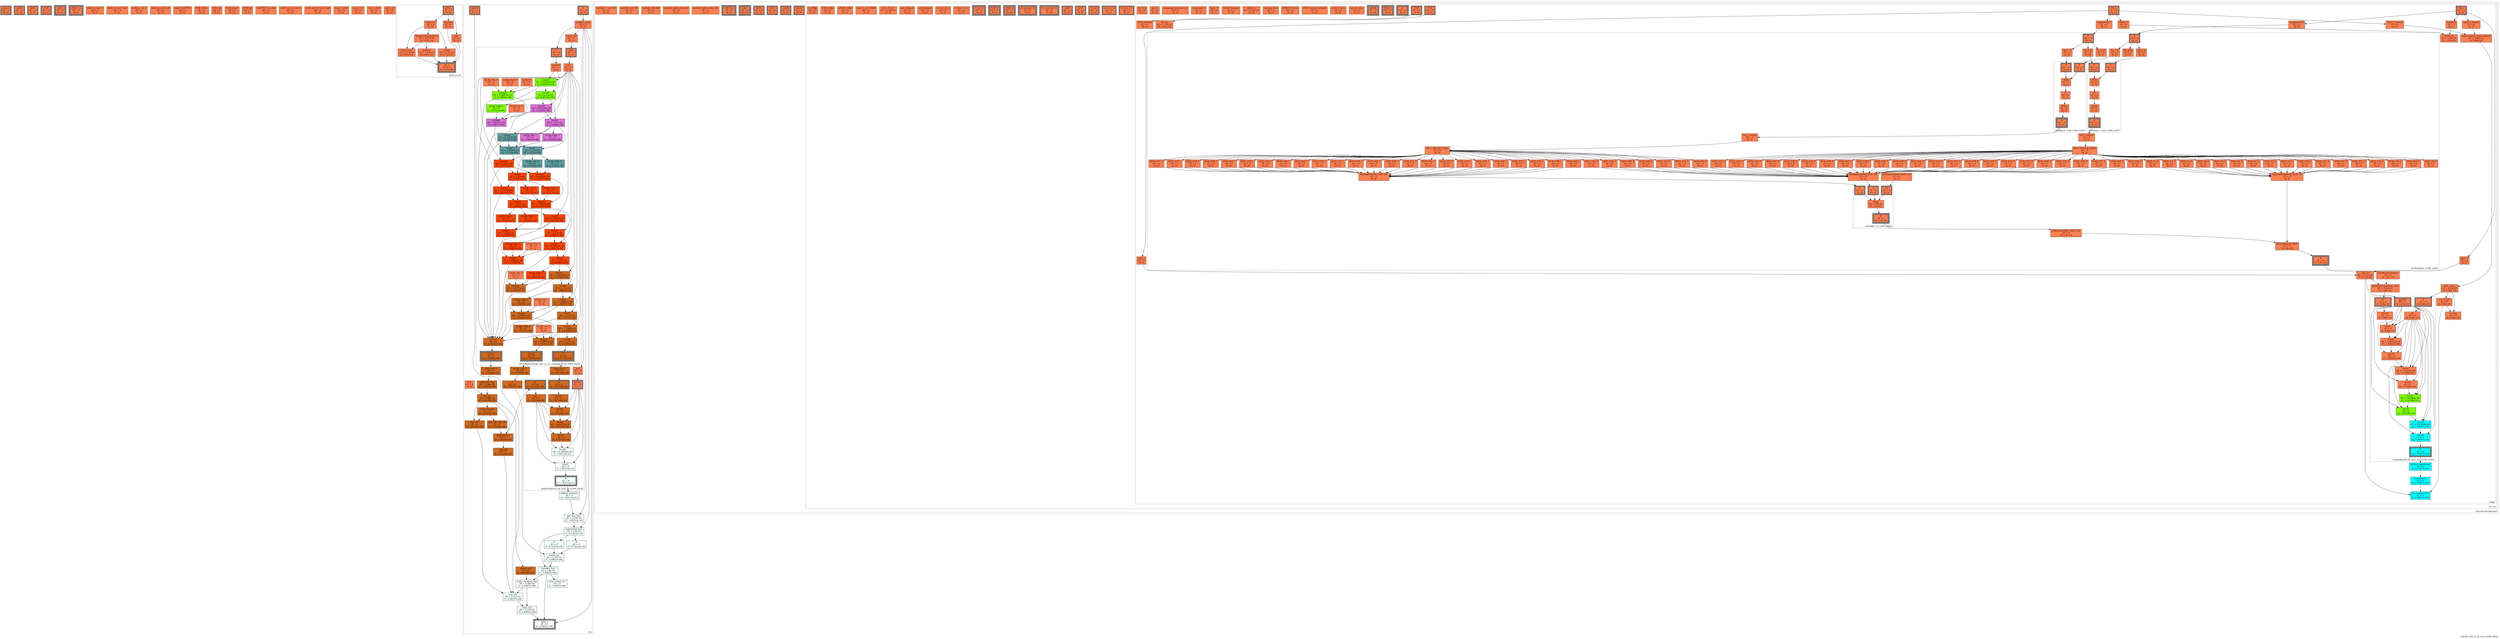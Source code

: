digraph S3FDP_200_8_23_254_m298_HSSD
{
	//graph drawing options
	label=S3FDP_200_8_23_254_m298_HSSD;
	labelloc=bottom;
	labeljust=right;
	ratio=auto;
	nodesep=0.25;
	ranksep=0.5;

	//input/output signals of operator S3FDP_200_8_23_254_m298_HSSD
	rowsA__S3FDP_200_8_23_254_m298_HSSD [ label="rowsA\ndT = 0\n(0, 0)", shape=box, color=black, style="bold, filled", fillcolor=coral, peripheries=2 ];
	colsB__S3FDP_200_8_23_254_m298_HSSD [ label="colsB\ndT = 0\n(0, 0)", shape=box, color=black, style="bold, filled", fillcolor=coral, peripheries=2 ];
	SOB__S3FDP_200_8_23_254_m298_HSSD [ label="SOB\ndT = 0\n(0, 0)", shape=box, color=black, style="bold, filled", fillcolor=coral, peripheries=2 ];
	EOB__S3FDP_200_8_23_254_m298_HSSD [ label="EOB\ndT = 0\n(0, 0)", shape=box, color=black, style="bold, filled", fillcolor=coral, peripheries=2 ];
	colsC__S3FDP_200_8_23_254_m298_HSSD [ label="colsC\ndT = 0\n(0, 0)", shape=box, color=black, style="bold, filled", fillcolor=coral, peripheries=3 ];
	EOB_Q_o__S3FDP_200_8_23_254_m298_HSSD [ label="EOB_Q_o\ndT = 0\n(0, 0)", shape=box, color=black, style="bold, filled", fillcolor=coral, peripheries=3 ];
	{rank=same rowsA__S3FDP_200_8_23_254_m298_HSSD, colsB__S3FDP_200_8_23_254_m298_HSSD, SOB__S3FDP_200_8_23_254_m298_HSSD, EOB__S3FDP_200_8_23_254_m298_HSSD};
	{rank=same colsC__S3FDP_200_8_23_254_m298_HSSD, EOB_Q_o__S3FDP_200_8_23_254_m298_HSSD};
	//internal signals of operator S3FDP_200_8_23_254_m298_HSSD
	arith_in_row_0__S3FDP_200_8_23_254_m298_HSSD [ label="arith_in_row_0\ndT = 0\n(0, 0)", shape=box, color=black, style=filled, fillcolor=coral, peripheries=1 ];
	arith_in_row_0_q0__S3FDP_200_8_23_254_m298_HSSD [ label="arith_in_row_0_q0\ndT = 0\n(0, 0)", shape=box, color=black, style=filled, fillcolor=coral, peripheries=1 ];
	arith_in_col_0__S3FDP_200_8_23_254_m298_HSSD [ label="arith_in_col_0\ndT = 0\n(0, 0)", shape=box, color=black, style=filled, fillcolor=coral, peripheries=1 ];
	arith_in_col_0_q0__S3FDP_200_8_23_254_m298_HSSD [ label="arith_in_col_0_q0\ndT = 0\n(0, 0)", shape=box, color=black, style=filled, fillcolor=coral, peripheries=1 ];
	colsC_LAICPT2__S3FDP_200_8_23_254_m298_HSSD [ label="colsC_LAICPT2\ndT = 0\n(0, 0)", shape=box, color=black, style=filled, fillcolor=coral, peripheries=1 ];
	SOB_select__S3FDP_200_8_23_254_m298_HSSD [ label="SOB_select\ndT = 0\n(0, 0)", shape=box, color=black, style=filled, fillcolor=coral, peripheries=1 ];
	SOB_q0__S3FDP_200_8_23_254_m298_HSSD [ label="SOB_q0\ndT = 0\n(0, 0)", shape=box, color=black, style=filled, fillcolor=coral, peripheries=1 ];
	EOB_select__S3FDP_200_8_23_254_m298_HSSD [ label="EOB_select\ndT = 0\n(0, 0)", shape=box, color=black, style=filled, fillcolor=coral, peripheries=1 ];
	EOB_q0__S3FDP_200_8_23_254_m298_HSSD [ label="EOB_q0\ndT = 0\n(0, 0)", shape=box, color=black, style=filled, fillcolor=coral, peripheries=1 ];
	LAICPT2_to_arith__S3FDP_200_8_23_254_m298_HSSD [ label="LAICPT2_to_arith\ndT = 0\n(0, 0)", shape=box, color=black, style=filled, fillcolor=coral, peripheries=1 ];
	arith_out_col_out_0__S3FDP_200_8_23_254_m298_HSSD [ label="arith_out_col_out_0\ndT = 0\n(0, 0)", shape=box, color=black, style=filled, fillcolor=coral, peripheries=1 ];
	arith_out_col_out_0_q0__S3FDP_200_8_23_254_m298_HSSD [ label="arith_out_col_out_0_q0\ndT = 0\n(0, 0)", shape=box, color=black, style=filled, fillcolor=coral, peripheries=1 ];
	rows_i_arith__S3FDP_200_8_23_254_m298_HSSD [ label="rows_i_arith\ndT = 0\n(0, 0)", shape=box, color=black, style=filled, fillcolor=coral, peripheries=1 ];
	rows_i_s3__S3FDP_200_8_23_254_m298_HSSD [ label="rows_i_s3\ndT = 0\n(0, 0)", shape=box, color=black, style=filled, fillcolor=coral, peripheries=1 ];
	cols_j_arith__S3FDP_200_8_23_254_m298_HSSD [ label="cols_j_arith\ndT = 0\n(0, 0)", shape=box, color=black, style=filled, fillcolor=coral, peripheries=1 ];
	cols_j_s3__S3FDP_200_8_23_254_m298_HSSD [ label="cols_j_s3\ndT = 0\n(0, 0)", shape=box, color=black, style=filled, fillcolor=coral, peripheries=1 ];

	//subcomponents of operator S3FDP_200_8_23_254_m298_HSSD

	subgraph cluster_Arith_to_S3
	{
		//graph drawing options
		label=Arith_to_S3;
		labelloc=bottom;
		labeljust=right;
		style="bold, dotted";
		ratio=auto;
		nodesep=0.25;
		ranksep=0.5;

		//input/output signals of operator Arith_to_S3
		arith_i__Arith_to_S3 [ label="arith_i\ndT = 0\n(0, 0)", shape=box, color=black, style="bold, filled", fillcolor=coral, peripheries=2 ];
		S3_o__Arith_to_S3 [ label="S3_o\ndT = 0\n(0, 6.87e-10)", shape=box, color=black, style="bold, filled", fillcolor=coral, peripheries=3 ];
		{rank=same arith_i__Arith_to_S3};
		{rank=same S3_o__Arith_to_S3};
		//internal signals of operator Arith_to_S3
		sign__Arith_to_S3 [ label="sign\ndT = 0\n(0, 0)", shape=box, color=black, style=filled, fillcolor=coral, peripheries=1 ];
		exponent__Arith_to_S3 [ label="exponent\ndT = 0\n(0, 0)", shape=box, color=black, style=filled, fillcolor=coral, peripheries=1 ];
		fraction__Arith_to_S3 [ label="fraction\ndT = 0\n(0, 0)", shape=box, color=black, style=filled, fillcolor=coral, peripheries=1 ];
		isNaN__Arith_to_S3 [ label="isNaN\ndT = 4.72e-10\n(0, 4.72e-10)", shape=box, color=black, style=filled, fillcolor=coral, peripheries=1 ];
		isExpSubnormalZero__Arith_to_S3 [ label="isExpSubnormalZero\ndT = 4.72e-10\n(0, 4.72e-10)", shape=box, color=black, style=filled, fillcolor=coral, peripheries=1 ];
		implicit__Arith_to_S3 [ label="implicit\ndT = 2.15e-10\n(0, 6.87e-10)", shape=box, color=black, style=filled, fillcolor=coral, peripheries=1 ];
		final_scale__Arith_to_S3 [ label="final_scale\ndT = 2.15e-10\n(0, 6.87e-10)", shape=box, color=black, style=filled, fillcolor=coral, peripheries=1 ];

		//subcomponents of operator Arith_to_S3

		//input and internal signal connections of operator Arith_to_S3
		arith_i__Arith_to_S3 -> sign__Arith_to_S3 [ arrowhead=normal, arrowsize=1.0, arrowtail=normal, color=black, dir=forward  ];
		arith_i__Arith_to_S3 -> exponent__Arith_to_S3 [ arrowhead=normal, arrowsize=1.0, arrowtail=normal, color=black, dir=forward  ];
		arith_i__Arith_to_S3 -> fraction__Arith_to_S3 [ arrowhead=normal, arrowsize=1.0, arrowtail=normal, color=black, dir=forward  ];
		sign__Arith_to_S3 -> S3_o__Arith_to_S3 [ arrowhead=normal, arrowsize=1.0, arrowtail=normal, color=black, dir=forward  ];
		exponent__Arith_to_S3 -> isNaN__Arith_to_S3 [ arrowhead=normal, arrowsize=1.0, arrowtail=normal, color=black, dir=forward  ];
		exponent__Arith_to_S3 -> isExpSubnormalZero__Arith_to_S3 [ arrowhead=normal, arrowsize=1.0, arrowtail=normal, color=black, dir=forward  ];
		exponent__Arith_to_S3 -> final_scale__Arith_to_S3 [ arrowhead=normal, arrowsize=1.0, arrowtail=normal, color=black, dir=forward  ];
		fraction__Arith_to_S3 -> S3_o__Arith_to_S3 [ arrowhead=normal, arrowsize=1.0, arrowtail=normal, color=black, dir=forward  ];
		isNaN__Arith_to_S3 -> S3_o__Arith_to_S3 [ arrowhead=normal, arrowsize=1.0, arrowtail=normal, color=black, dir=forward  ];
		isExpSubnormalZero__Arith_to_S3 -> implicit__Arith_to_S3 [ arrowhead=normal, arrowsize=1.0, arrowtail=normal, color=black, dir=forward  ];
		isExpSubnormalZero__Arith_to_S3 -> final_scale__Arith_to_S3 [ arrowhead=normal, arrowsize=1.0, arrowtail=normal, color=black, dir=forward  ];
		implicit__Arith_to_S3 -> S3_o__Arith_to_S3 [ arrowhead=normal, arrowsize=1.0, arrowtail=normal, color=black, dir=forward  ];
		final_scale__Arith_to_S3 -> S3_o__Arith_to_S3 [ arrowhead=normal, arrowsize=1.0, arrowtail=normal, color=black, dir=forward  ];
	}

		//output signal connections of operator Arith_to_S3

	subgraph cluster_l2a
	{
		//graph drawing options
		label=l2a;
		labelloc=bottom;
		labeljust=right;
		style="bold, dotted";
		ratio=auto;
		nodesep=0.25;
		ranksep=0.5;

		//input/output signals of operator l2a
		A__l2a [ label="A\ndT = 0\n(0, 0)", shape=box, color=black, style="bold, filled", fillcolor=coral, peripheries=2 ];
		isNaN__l2a [ label="isNaN\ndT = 0\n(0, 0)", shape=box, color=black, style="bold, filled", fillcolor=coral, peripheries=2 ];
		arith_o__l2a [ label="arith_o\ndT = 0\n(7, 2.59621e-09)", shape=box, color=black, style="bold, filled", fillcolor=mintcream, peripheries=3 ];
		{rank=same A__l2a, isNaN__l2a};
		{rank=same arith_o__l2a};
		//internal signals of operator l2a
		rippled_carry__l2a [ label="rippled_carry\ndT = 0\n(0, 0)", shape=box, color=black, style=filled, fillcolor=coral, peripheries=1 ];
		count_bit__l2a [ label="count_bit\ndT = 0\n(0, 0)", shape=box, color=black, style=filled, fillcolor=coral, peripheries=1 ];
		count_lzoc_o__l2a [ label="count_lzoc_o\ndT = 0\n(6, 2.45606e-09)", shape=box, color=black, style=filled, fillcolor=chocolate, peripheries=1 ];
		frac_lzoc_o__l2a [ label="frac_lzoc_o\ndT = 0\n(6, 2.67106e-09)", shape=box, color=black, style=filled, fillcolor=chocolate, peripheries=1 ];
		sticky_lzoc_o__l2a [ label="sticky_lzoc_o\ndT = 0\n(6, 2.78593e-09)", shape=box, color=black, style=filled, fillcolor=chocolate, peripheries=1 ];
		unbiased_exp__l2a [ label="unbiased_exp\ndT = 4.98e-10\n(6, 2.95406e-09)", shape=box, color=black, style=filled, fillcolor=chocolate, peripheries=1 ];
		bias__l2a [ label="bias\ndT = 0\n(0, 0)", shape=box, color=black, style=filled, fillcolor=coral, peripheries=1 ];
		exp_ext__l2a [ label="exp_ext\ndT = 4.98e-10\n(6, 3.45206e-09)", shape=box, color=black, style=filled, fillcolor=chocolate, peripheries=1 ];
		sign_exp_ext__l2a [ label="sign_exp_ext\ndT = 0\n(6, 3.45206e-09)", shape=box, color=black, style=filled, fillcolor=chocolate, peripheries=1 ];
		exp_ovf__l2a [ label="exp_ovf\ndT = 0\n(6, 3.45206e-09)", shape=box, color=black, style=filled, fillcolor=chocolate, peripheries=1 ];
		pre_sub_exp_udf__l2a [ label="pre_sub_exp_udf\ndT = 0\n(6, 3.45206e-09)", shape=box, color=black, style=filled, fillcolor=chocolate, peripheries=1 ];
		pad__l2a [ label="pad\ndT = 0\n(0, 0)", shape=box, color=black, style=filled, fillcolor=coral, peripheries=1 ];
		shift_amount__l2a [ label="shift_amount\ndT = 0\n(6, 3.45206e-09)", shape=box, color=black, style=filled, fillcolor=chocolate, peripheries=1 ];
		shifted_mantissa__l2a [ label="shifted_mantissa\ndT = 0\n(7, 7.82115e-11)", shape=box, color=black, style=filled, fillcolor=mintcream, peripheries=1 ];
		exp_udf__l2a [ label="exp_udf\ndT = 0\n(6, 3.45206e-09)", shape=box, color=black, style=filled, fillcolor=chocolate, peripheries=1 ];
		biased_exp__l2a [ label="biased_exp\ndT = 0\n(6, 3.45206e-09)", shape=box, color=black, style=filled, fillcolor=chocolate, peripheries=1 ];
		not_frac_lzoc__l2a [ label="not_frac_lzoc\ndT = 2.15e-10\n(7, 2.93212e-10)", shape=box, color=black, style=filled, fillcolor=mintcream, peripheries=1 ];
		unrounded_frac__l2a [ label="unrounded_frac\ndT = 5.8e-10\n(7, 8.73212e-10)", shape=box, color=black, style=filled, fillcolor=mintcream, peripheries=1 ];
		G__l2a [ label="G\ndT = 0\n(7, 8.73212e-10)", shape=box, color=black, style=filled, fillcolor=mintcream, peripheries=1 ];
		R__l2a [ label="R\ndT = 0\n(7, 8.73212e-10)", shape=box, color=black, style=filled, fillcolor=mintcream, peripheries=1 ];
		S__l2a [ label="S\ndT = 0\n(6, 2.78593e-09)", shape=box, color=black, style=filled, fillcolor=chocolate, peripheries=1 ];
		round_up__l2a [ label="round_up\ndT = 2.15e-10\n(7, 1.08821e-09)", shape=box, color=black, style=filled, fillcolor=mintcream, peripheries=1 ];
		rounded_frac__l2a [ label="rounded_frac\ndT = 5.8e-10\n(7, 1.66821e-09)", shape=box, color=black, style=filled, fillcolor=mintcream, peripheries=1 ];
		post_round_ovf__l2a [ label="post_round_ovf\ndT = 0\n(7, 1.66821e-09)", shape=box, color=black, style=filled, fillcolor=mintcream, peripheries=1 ];
		post_rounding_exp__l2a [ label="post_rounding_exp\ndT = 4.98e-10\n(7, 2.16621e-09)", shape=box, color=black, style=filled, fillcolor=mintcream, peripheries=1 ];
		nan_out__l2a [ label="nan_out\ndT = 2.15e-10\n(7, 2.38121e-09)", shape=box, color=black, style=filled, fillcolor=mintcream, peripheries=1 ];
		final_exp__l2a [ label="final_exp\ndT = 2.15e-10\n(7, 2.59621e-09)", shape=box, color=black, style=filled, fillcolor=mintcream, peripheries=1 ];

		//subcomponents of operator l2a

		subgraph cluster_LZOCShifterSticky_563_to_25_counting_1024_F200_uid24
		{
			//graph drawing options
			label=LZOCShifterSticky_563_to_25_counting_1024_F200_uid24;
			labelloc=bottom;
			labeljust=right;
			style="bold, dotted";
			ratio=auto;
			nodesep=0.25;
			ranksep=0.5;

			//input/output signals of operator LZOCShifterSticky_563_to_25_counting_1024_F200_uid24
			I__LZOCShifterSticky_563_to_25_counting_1024_F200_uid24 [ label="I\ndT = 0\n(0, 0)", shape=box, color=black, style="bold, filled", fillcolor=coral, peripheries=2 ];
			OZb__LZOCShifterSticky_563_to_25_counting_1024_F200_uid24 [ label="OZb\ndT = 0\n(0, 0)", shape=box, color=black, style="bold, filled", fillcolor=coral, peripheries=2 ];
			Count__LZOCShifterSticky_563_to_25_counting_1024_F200_uid24 [ label="Count\ndT = 0\n(6, 2.45606e-09)", shape=box, color=black, style="bold, filled", fillcolor=chocolate, peripheries=3 ];
			O__LZOCShifterSticky_563_to_25_counting_1024_F200_uid24 [ label="O\ndT = 0\n(6, 2.67106e-09)", shape=box, color=black, style="bold, filled", fillcolor=chocolate, peripheries=3 ];
			Sticky__LZOCShifterSticky_563_to_25_counting_1024_F200_uid24 [ label="Sticky\ndT = 0\n(6, 2.78593e-09)", shape=box, color=black, style="bold, filled", fillcolor=chocolate, peripheries=3 ];
			{rank=same I__LZOCShifterSticky_563_to_25_counting_1024_F200_uid24, OZb__LZOCShifterSticky_563_to_25_counting_1024_F200_uid24};
			{rank=same Count__LZOCShifterSticky_563_to_25_counting_1024_F200_uid24, O__LZOCShifterSticky_563_to_25_counting_1024_F200_uid24, Sticky__LZOCShifterSticky_563_to_25_counting_1024_F200_uid24};
			//internal signals of operator LZOCShifterSticky_563_to_25_counting_1024_F200_uid24
			level10__LZOCShifterSticky_563_to_25_counting_1024_F200_uid24 [ label="level10\ndT = 0\n(0, 0)", shape=box, color=black, style=filled, fillcolor=coral, peripheries=1 ];
			sozb__LZOCShifterSticky_563_to_25_counting_1024_F200_uid24 [ label="sozb\ndT = 0\n(0, 0)", shape=box, color=black, style=filled, fillcolor=coral, peripheries=1 ];
			sticky10__LZOCShifterSticky_563_to_25_counting_1024_F200_uid24 [ label="sticky10\ndT = 0\n(0, 0)", shape=box, color=black, style=filled, fillcolor=coral, peripheries=1 ];
			count9__LZOCShifterSticky_563_to_25_counting_1024_F200_uid24 [ label="count9\ndT = 9.31016e-09\n(1, 4.46016e-09)", shape=box, color=black, style=filled, fillcolor=chartreuse, peripheries=1 ];
			level9__LZOCShifterSticky_563_to_25_counting_1024_F200_uid24 [ label="level9\ndT = 2.15e-10\n(1, 4.67516e-09)", shape=box, color=black, style=filled, fillcolor=chartreuse, peripheries=1 ];
			sticky_high_9__LZOCShifterSticky_563_to_25_counting_1024_F200_uid24 [ label="sticky_high_9\ndT = 0\n(0, 0)", shape=box, color=black, style=filled, fillcolor=coral, peripheries=1 ];
			sticky_low_9__LZOCShifterSticky_563_to_25_counting_1024_F200_uid24 [ label="sticky_low_9\ndT = 0\n(0, 0)", shape=box, color=black, style=filled, fillcolor=coral, peripheries=1 ];
			sticky9__LZOCShifterSticky_563_to_25_counting_1024_F200_uid24 [ label="sticky9\ndT = 3.29875e-10\n(1, 4.79004e-09)", shape=box, color=black, style=filled, fillcolor=chartreuse, peripheries=1 ];
			count8__LZOCShifterSticky_563_to_25_counting_1024_F200_uid24 [ label="count8\ndT = 8.35079e-09\n(3, 3.32595e-09)", shape=box, color=black, style=filled, fillcolor=orchid, peripheries=1 ];
			level8__LZOCShifterSticky_563_to_25_counting_1024_F200_uid24 [ label="level8\ndT = 2.15e-10\n(3, 3.54095e-09)", shape=box, color=black, style=filled, fillcolor=orchid, peripheries=1 ];
			sticky_high_8__LZOCShifterSticky_563_to_25_counting_1024_F200_uid24 [ label="sticky_high_8\ndT = 0\n(1, 4.67516e-09)", shape=box, color=black, style=filled, fillcolor=chartreuse, peripheries=1 ];
			sticky_low_8__LZOCShifterSticky_563_to_25_counting_1024_F200_uid24 [ label="sticky_low_8\ndT = 0\n(0, 0)", shape=box, color=black, style=filled, fillcolor=coral, peripheries=1 ];
			sticky8__LZOCShifterSticky_563_to_25_counting_1024_F200_uid24 [ label="sticky8\ndT = 3.6175e-10\n(3, 3.6877e-09)", shape=box, color=black, style=filled, fillcolor=orchid, peripheries=1 ];
			count7__LZOCShifterSticky_563_to_25_counting_1024_F200_uid24 [ label="count7\ndT = 4.3317e-09\n(4, 3.02265e-09)", shape=box, color=black, style=filled, fillcolor=cadetblue, peripheries=1 ];
			level7__LZOCShifterSticky_563_to_25_counting_1024_F200_uid24 [ label="level7\ndT = 2.15e-10\n(4, 3.23765e-09)", shape=box, color=black, style=filled, fillcolor=cadetblue, peripheries=1 ];
			sticky_high_7__LZOCShifterSticky_563_to_25_counting_1024_F200_uid24 [ label="sticky_high_7\ndT = 0\n(3, 3.54095e-09)", shape=box, color=black, style=filled, fillcolor=orchid, peripheries=1 ];
			sticky_low_7__LZOCShifterSticky_563_to_25_counting_1024_F200_uid24 [ label="sticky_low_7\ndT = 0\n(3, 3.54095e-09)", shape=box, color=black, style=filled, fillcolor=orchid, peripheries=1 ];
			sticky7__LZOCShifterSticky_563_to_25_counting_1024_F200_uid24 [ label="sticky7\ndT = 4.8925e-10\n(4, 3.5119e-09)", shape=box, color=black, style=filled, fillcolor=cadetblue, peripheries=1 ];
			count6__LZOCShifterSticky_563_to_25_counting_1024_F200_uid24 [ label="count6\ndT = 2.3231e-09\n(5, 7.1075e-10)", shape=box, color=black, style=filled, fillcolor=orangered, peripheries=1 ];
			level6__LZOCShifterSticky_563_to_25_counting_1024_F200_uid24 [ label="level6\ndT = 2.15e-10\n(5, 9.2575e-10)", shape=box, color=black, style=filled, fillcolor=orangered, peripheries=1 ];
			sticky_high_6__LZOCShifterSticky_563_to_25_counting_1024_F200_uid24 [ label="sticky_high_6\ndT = 0\n(4, 3.23765e-09)", shape=box, color=black, style=filled, fillcolor=cadetblue, peripheries=1 ];
			sticky_low_6__LZOCShifterSticky_563_to_25_counting_1024_F200_uid24 [ label="sticky_low_6\ndT = 0\n(4, 3.23765e-09)", shape=box, color=black, style=filled, fillcolor=cadetblue, peripheries=1 ];
			sticky6__LZOCShifterSticky_563_to_25_counting_1024_F200_uid24 [ label="sticky6\ndT = 4.08625e-10\n(5, 1.11937e-09)", shape=box, color=black, style=filled, fillcolor=orangered, peripheries=1 ];
			count5__LZOCShifterSticky_563_to_25_counting_1024_F200_uid24 [ label="count5\ndT = 1.31786e-09\n(5, 2.24361e-09)", shape=box, color=black, style=filled, fillcolor=orangered, peripheries=1 ];
			level5__LZOCShifterSticky_563_to_25_counting_1024_F200_uid24 [ label="level5\ndT = 2.15e-10\n(5, 2.45861e-09)", shape=box, color=black, style=filled, fillcolor=orangered, peripheries=1 ];
			sticky_high_5__LZOCShifterSticky_563_to_25_counting_1024_F200_uid24 [ label="sticky_high_5\ndT = 0\n(5, 9.2575e-10)", shape=box, color=black, style=filled, fillcolor=orangered, peripheries=1 ];
			sticky_low_5__LZOCShifterSticky_563_to_25_counting_1024_F200_uid24 [ label="sticky_low_5\ndT = 0\n(5, 9.2575e-10)", shape=box, color=black, style=filled, fillcolor=orangered, peripheries=1 ];
			sticky5__LZOCShifterSticky_563_to_25_counting_1024_F200_uid24 [ label="sticky5\ndT = 3.6925e-10\n(5, 2.61286e-09)", shape=box, color=black, style=filled, fillcolor=orangered, peripheries=1 ];
			count4__LZOCShifterSticky_563_to_25_counting_1024_F200_uid24 [ label="count4\ndT = 9.54635e-10\n(5, 3.41324e-09)", shape=box, color=black, style=filled, fillcolor=orangered, peripheries=1 ];
			level4__LZOCShifterSticky_563_to_25_counting_1024_F200_uid24 [ label="level4\ndT = 2.15e-10\n(5, 3.62824e-09)", shape=box, color=black, style=filled, fillcolor=orangered, peripheries=1 ];
			sticky_high_4__LZOCShifterSticky_563_to_25_counting_1024_F200_uid24 [ label="sticky_high_4\ndT = 0\n(5, 2.45861e-09)", shape=box, color=black, style=filled, fillcolor=orangered, peripheries=1 ];
			sticky_low_4__LZOCShifterSticky_563_to_25_counting_1024_F200_uid24 [ label="sticky_low_4\ndT = 0\n(5, 2.45861e-09)", shape=box, color=black, style=filled, fillcolor=orangered, peripheries=1 ];
			sticky4__LZOCShifterSticky_563_to_25_counting_1024_F200_uid24 [ label="sticky4\ndT = 3.43e-10\n(5, 3.75624e-09)", shape=box, color=black, style=filled, fillcolor=orangered, peripheries=1 ];
			count3__LZOCShifterSticky_563_to_25_counting_1024_F200_uid24 [ label="count3\ndT = 8.25933e-10\n(5, 4.45417e-09)", shape=box, color=black, style=filled, fillcolor=orangered, peripheries=1 ];
			level3__LZOCShifterSticky_563_to_25_counting_1024_F200_uid24 [ label="level3\ndT = 2.15e-10\n(5, 4.66917e-09)", shape=box, color=black, style=filled, fillcolor=orangered, peripheries=1 ];
			sticky_high_3__LZOCShifterSticky_563_to_25_counting_1024_F200_uid24 [ label="sticky_high_3\ndT = 0\n(5, 3.62824e-09)", shape=box, color=black, style=filled, fillcolor=orangered, peripheries=1 ];
			sticky_low_3__LZOCShifterSticky_563_to_25_counting_1024_F200_uid24 [ label="sticky_low_3\ndT = 0\n(0, 0)", shape=box, color=black, style=filled, fillcolor=coral, peripheries=1 ];
			sticky3__LZOCShifterSticky_563_to_25_counting_1024_F200_uid24 [ label="sticky3\ndT = 3.33625e-10\n(5, 4.7878e-09)", shape=box, color=black, style=filled, fillcolor=orangered, peripheries=1 ];
			count2__LZOCShifterSticky_563_to_25_counting_1024_F200_uid24 [ label="count2\ndT = 7.62519e-10\n(6, 5.81692e-10)", shape=box, color=black, style=filled, fillcolor=chocolate, peripheries=1 ];
			level2__LZOCShifterSticky_563_to_25_counting_1024_F200_uid24 [ label="level2\ndT = 2.15e-10\n(6, 7.96692e-10)", shape=box, color=black, style=filled, fillcolor=chocolate, peripheries=1 ];
			sticky_high_2__LZOCShifterSticky_563_to_25_counting_1024_F200_uid24 [ label="sticky_high_2\ndT = 0\n(5, 4.66917e-09)", shape=box, color=black, style=filled, fillcolor=orangered, peripheries=1 ];
			sticky_low_2__LZOCShifterSticky_563_to_25_counting_1024_F200_uid24 [ label="sticky_low_2\ndT = 0\n(0, 0)", shape=box, color=black, style=filled, fillcolor=coral, peripheries=1 ];
			sticky2__LZOCShifterSticky_563_to_25_counting_1024_F200_uid24 [ label="sticky2\ndT = 3.3175e-10\n(6, 9.13442e-10)", shape=box, color=black, style=filled, fillcolor=chocolate, peripheries=1 ];
			count1__LZOCShifterSticky_563_to_25_counting_1024_F200_uid24 [ label="count1\ndT = 7.29875e-10\n(6, 1.52657e-09)", shape=box, color=black, style=filled, fillcolor=chocolate, peripheries=1 ];
			level1__LZOCShifterSticky_563_to_25_counting_1024_F200_uid24 [ label="level1\ndT = 2.15e-10\n(6, 1.74157e-09)", shape=box, color=black, style=filled, fillcolor=chocolate, peripheries=1 ];
			sticky_high_1__LZOCShifterSticky_563_to_25_counting_1024_F200_uid24 [ label="sticky_high_1\ndT = 0\n(6, 7.96692e-10)", shape=box, color=black, style=filled, fillcolor=chocolate, peripheries=1 ];
			sticky_low_1__LZOCShifterSticky_563_to_25_counting_1024_F200_uid24 [ label="sticky_low_1\ndT = 0\n(0, 0)", shape=box, color=black, style=filled, fillcolor=coral, peripheries=1 ];
			sticky1__LZOCShifterSticky_563_to_25_counting_1024_F200_uid24 [ label="sticky1\ndT = 3.29875e-10\n(6, 1.85644e-09)", shape=box, color=black, style=filled, fillcolor=chocolate, peripheries=1 ];
			count0__LZOCShifterSticky_563_to_25_counting_1024_F200_uid24 [ label="count0\ndT = 7.1449e-10\n(6, 2.45606e-09)", shape=box, color=black, style=filled, fillcolor=chocolate, peripheries=1 ];
			level0__LZOCShifterSticky_563_to_25_counting_1024_F200_uid24 [ label="level0\ndT = 2.15e-10\n(6, 2.67106e-09)", shape=box, color=black, style=filled, fillcolor=chocolate, peripheries=1 ];
			sticky_high_0__LZOCShifterSticky_563_to_25_counting_1024_F200_uid24 [ label="sticky_high_0\ndT = 0\n(6, 1.74157e-09)", shape=box, color=black, style=filled, fillcolor=chocolate, peripheries=1 ];
			sticky_low_0__LZOCShifterSticky_563_to_25_counting_1024_F200_uid24 [ label="sticky_low_0\ndT = 0\n(0, 0)", shape=box, color=black, style=filled, fillcolor=coral, peripheries=1 ];
			sticky0__LZOCShifterSticky_563_to_25_counting_1024_F200_uid24 [ label="sticky0\ndT = 3.29875e-10\n(6, 2.78593e-09)", shape=box, color=black, style=filled, fillcolor=chocolate, peripheries=1 ];
			sCount__LZOCShifterSticky_563_to_25_counting_1024_F200_uid24 [ label="sCount\ndT = 0\n(6, 2.45606e-09)", shape=box, color=black, style=filled, fillcolor=chocolate, peripheries=1 ];

			//subcomponents of operator LZOCShifterSticky_563_to_25_counting_1024_F200_uid24

			//input and internal signal connections of operator LZOCShifterSticky_563_to_25_counting_1024_F200_uid24
			I__LZOCShifterSticky_563_to_25_counting_1024_F200_uid24 -> level10__LZOCShifterSticky_563_to_25_counting_1024_F200_uid24 [ arrowhead=normal, arrowsize=1.0, arrowtail=normal, color=black, dir=forward  ];
			OZb__LZOCShifterSticky_563_to_25_counting_1024_F200_uid24 -> sozb__LZOCShifterSticky_563_to_25_counting_1024_F200_uid24 [ arrowhead=normal, arrowsize=1.0, arrowtail=normal, color=black, dir=forward  ];
			level10__LZOCShifterSticky_563_to_25_counting_1024_F200_uid24 -> count9__LZOCShifterSticky_563_to_25_counting_1024_F200_uid24 [ arrowhead=normal, arrowsize=1.0, arrowtail=normal, color=black, dir=forward  ];
			level10__LZOCShifterSticky_563_to_25_counting_1024_F200_uid24 -> level9__LZOCShifterSticky_563_to_25_counting_1024_F200_uid24 [ arrowhead=normal, arrowsize=1.0, arrowtail=normal, color=black, dir=forward  ];
			sozb__LZOCShifterSticky_563_to_25_counting_1024_F200_uid24 -> count9__LZOCShifterSticky_563_to_25_counting_1024_F200_uid24 [ arrowhead=normal, arrowsize=1.0, arrowtail=normal, color=black, dir=forward  ];
			sozb__LZOCShifterSticky_563_to_25_counting_1024_F200_uid24 -> count8__LZOCShifterSticky_563_to_25_counting_1024_F200_uid24 [ arrowhead=normal, arrowsize=1.0, arrowtail=normal, color=black, dir=forward  ];
			sozb__LZOCShifterSticky_563_to_25_counting_1024_F200_uid24 -> count7__LZOCShifterSticky_563_to_25_counting_1024_F200_uid24 [ arrowhead=normal, arrowsize=1.0, arrowtail=normal, color=black, dir=forward  ];
			sozb__LZOCShifterSticky_563_to_25_counting_1024_F200_uid24 -> count6__LZOCShifterSticky_563_to_25_counting_1024_F200_uid24 [ arrowhead=normal, arrowsize=1.0, arrowtail=normal, color=black, dir=forward  ];
			sozb__LZOCShifterSticky_563_to_25_counting_1024_F200_uid24 -> count5__LZOCShifterSticky_563_to_25_counting_1024_F200_uid24 [ arrowhead=normal, arrowsize=1.0, arrowtail=normal, color=black, dir=forward  ];
			sozb__LZOCShifterSticky_563_to_25_counting_1024_F200_uid24 -> count4__LZOCShifterSticky_563_to_25_counting_1024_F200_uid24 [ arrowhead=normal, arrowsize=1.0, arrowtail=normal, color=black, dir=forward  ];
			sozb__LZOCShifterSticky_563_to_25_counting_1024_F200_uid24 -> count3__LZOCShifterSticky_563_to_25_counting_1024_F200_uid24 [ arrowhead=normal, arrowsize=1.0, arrowtail=normal, color=black, dir=forward  ];
			sozb__LZOCShifterSticky_563_to_25_counting_1024_F200_uid24 -> count2__LZOCShifterSticky_563_to_25_counting_1024_F200_uid24 [ arrowhead=normal, arrowsize=1.0, arrowtail=normal, color=black, dir=forward  ];
			sozb__LZOCShifterSticky_563_to_25_counting_1024_F200_uid24 -> count1__LZOCShifterSticky_563_to_25_counting_1024_F200_uid24 [ arrowhead=normal, arrowsize=1.0, arrowtail=normal, color=black, dir=forward  ];
			sozb__LZOCShifterSticky_563_to_25_counting_1024_F200_uid24 -> count0__LZOCShifterSticky_563_to_25_counting_1024_F200_uid24 [ arrowhead=normal, arrowsize=1.0, arrowtail=normal, color=black, dir=forward  ];
			sticky10__LZOCShifterSticky_563_to_25_counting_1024_F200_uid24 -> sticky9__LZOCShifterSticky_563_to_25_counting_1024_F200_uid24 [ arrowhead=normal, arrowsize=1.0, arrowtail=normal, color=black, dir=forward  ];
			count9__LZOCShifterSticky_563_to_25_counting_1024_F200_uid24 -> level9__LZOCShifterSticky_563_to_25_counting_1024_F200_uid24 [ arrowhead=normal, arrowsize=1.0, arrowtail=normal, color=black, dir=forward  ];
			count9__LZOCShifterSticky_563_to_25_counting_1024_F200_uid24 -> sticky9__LZOCShifterSticky_563_to_25_counting_1024_F200_uid24 [ arrowhead=normal, arrowsize=1.0, arrowtail=normal, color=black, dir=forward  ];
			count9__LZOCShifterSticky_563_to_25_counting_1024_F200_uid24 -> sCount__LZOCShifterSticky_563_to_25_counting_1024_F200_uid24 [ arrowhead=normal, arrowsize=1.0, arrowtail=normal, color=black, dir=forward  ];
			level9__LZOCShifterSticky_563_to_25_counting_1024_F200_uid24 -> count8__LZOCShifterSticky_563_to_25_counting_1024_F200_uid24 [ arrowhead=normal, arrowsize=1.0, arrowtail=normal, color=black, dir=forward  ];
			level9__LZOCShifterSticky_563_to_25_counting_1024_F200_uid24 -> level8__LZOCShifterSticky_563_to_25_counting_1024_F200_uid24 [ arrowhead=normal, arrowsize=1.0, arrowtail=normal, color=black, dir=forward  ];
			level9__LZOCShifterSticky_563_to_25_counting_1024_F200_uid24 -> sticky_high_8__LZOCShifterSticky_563_to_25_counting_1024_F200_uid24 [ arrowhead=normal, arrowsize=1.0, arrowtail=normal, color=black, dir=forward  ];
			sticky_high_9__LZOCShifterSticky_563_to_25_counting_1024_F200_uid24 -> sticky9__LZOCShifterSticky_563_to_25_counting_1024_F200_uid24 [ arrowhead=normal, arrowsize=1.0, arrowtail=normal, color=black, dir=forward  ];
			sticky_low_9__LZOCShifterSticky_563_to_25_counting_1024_F200_uid24 -> sticky9__LZOCShifterSticky_563_to_25_counting_1024_F200_uid24 [ arrowhead=normal, arrowsize=1.0, arrowtail=normal, color=black, dir=forward  ];
			sticky9__LZOCShifterSticky_563_to_25_counting_1024_F200_uid24 -> sticky8__LZOCShifterSticky_563_to_25_counting_1024_F200_uid24 [ arrowhead=normal, arrowsize=1.0, arrowtail=normal, color=black, dir=forward  ];
			count8__LZOCShifterSticky_563_to_25_counting_1024_F200_uid24 -> level8__LZOCShifterSticky_563_to_25_counting_1024_F200_uid24 [ arrowhead=normal, arrowsize=1.0, arrowtail=normal, color=black, dir=forward  ];
			count8__LZOCShifterSticky_563_to_25_counting_1024_F200_uid24 -> sticky8__LZOCShifterSticky_563_to_25_counting_1024_F200_uid24 [ arrowhead=normal, arrowsize=1.0, arrowtail=normal, color=black, dir=forward  ];
			count8__LZOCShifterSticky_563_to_25_counting_1024_F200_uid24 -> sCount__LZOCShifterSticky_563_to_25_counting_1024_F200_uid24 [ arrowhead=normal, arrowsize=1.0, arrowtail=normal, color=black, dir=forward  ];
			level8__LZOCShifterSticky_563_to_25_counting_1024_F200_uid24 -> count7__LZOCShifterSticky_563_to_25_counting_1024_F200_uid24 [ arrowhead=normal, arrowsize=1.0, arrowtail=normal, color=black, dir=forward  ];
			level8__LZOCShifterSticky_563_to_25_counting_1024_F200_uid24 -> level7__LZOCShifterSticky_563_to_25_counting_1024_F200_uid24 [ arrowhead=normal, arrowsize=1.0, arrowtail=normal, color=black, dir=forward  ];
			level8__LZOCShifterSticky_563_to_25_counting_1024_F200_uid24 -> sticky_high_7__LZOCShifterSticky_563_to_25_counting_1024_F200_uid24 [ arrowhead=normal, arrowsize=1.0, arrowtail=normal, color=black, dir=forward  ];
			level8__LZOCShifterSticky_563_to_25_counting_1024_F200_uid24 -> sticky_low_7__LZOCShifterSticky_563_to_25_counting_1024_F200_uid24 [ arrowhead=normal, arrowsize=1.0, arrowtail=normal, color=black, dir=forward  ];
			sticky_high_8__LZOCShifterSticky_563_to_25_counting_1024_F200_uid24 -> sticky8__LZOCShifterSticky_563_to_25_counting_1024_F200_uid24 [ arrowhead=normal, arrowsize=1.0, arrowtail=normal, color=black, dir=forward  ];
			sticky_low_8__LZOCShifterSticky_563_to_25_counting_1024_F200_uid24 -> sticky8__LZOCShifterSticky_563_to_25_counting_1024_F200_uid24 [ arrowhead=normal, arrowsize=1.0, arrowtail=normal, color=black, dir=forward  ];
			sticky8__LZOCShifterSticky_563_to_25_counting_1024_F200_uid24 -> sticky7__LZOCShifterSticky_563_to_25_counting_1024_F200_uid24 [ arrowhead=normal, arrowsize=1.0, arrowtail=normal, color=black, dir=forward  ];
			count7__LZOCShifterSticky_563_to_25_counting_1024_F200_uid24 -> level7__LZOCShifterSticky_563_to_25_counting_1024_F200_uid24 [ arrowhead=normal, arrowsize=1.0, arrowtail=normal, color=black, dir=forward  ];
			count7__LZOCShifterSticky_563_to_25_counting_1024_F200_uid24 -> sticky7__LZOCShifterSticky_563_to_25_counting_1024_F200_uid24 [ arrowhead=normal, arrowsize=1.0, arrowtail=normal, color=black, dir=forward  ];
			count7__LZOCShifterSticky_563_to_25_counting_1024_F200_uid24 -> sCount__LZOCShifterSticky_563_to_25_counting_1024_F200_uid24 [ arrowhead=normal, arrowsize=1.0, arrowtail=normal, color=black, dir=forward  ];
			level7__LZOCShifterSticky_563_to_25_counting_1024_F200_uid24 -> count6__LZOCShifterSticky_563_to_25_counting_1024_F200_uid24 [ arrowhead=normal, arrowsize=1.0, arrowtail=normal, color=black, dir=forward  ];
			level7__LZOCShifterSticky_563_to_25_counting_1024_F200_uid24 -> level6__LZOCShifterSticky_563_to_25_counting_1024_F200_uid24 [ arrowhead=normal, arrowsize=1.0, arrowtail=normal, color=black, dir=forward  ];
			level7__LZOCShifterSticky_563_to_25_counting_1024_F200_uid24 -> sticky_high_6__LZOCShifterSticky_563_to_25_counting_1024_F200_uid24 [ arrowhead=normal, arrowsize=1.0, arrowtail=normal, color=black, dir=forward  ];
			level7__LZOCShifterSticky_563_to_25_counting_1024_F200_uid24 -> sticky_low_6__LZOCShifterSticky_563_to_25_counting_1024_F200_uid24 [ arrowhead=normal, arrowsize=1.0, arrowtail=normal, color=black, dir=forward  ];
			sticky_high_7__LZOCShifterSticky_563_to_25_counting_1024_F200_uid24 -> sticky7__LZOCShifterSticky_563_to_25_counting_1024_F200_uid24 [ arrowhead=normal, arrowsize=1.0, arrowtail=normal, color=black, dir=forward  ];
			sticky_low_7__LZOCShifterSticky_563_to_25_counting_1024_F200_uid24 -> sticky7__LZOCShifterSticky_563_to_25_counting_1024_F200_uid24 [ arrowhead=normal, arrowsize=1.0, arrowtail=normal, color=black, dir=forward  ];
			sticky7__LZOCShifterSticky_563_to_25_counting_1024_F200_uid24 -> sticky6__LZOCShifterSticky_563_to_25_counting_1024_F200_uid24 [ arrowhead=normal, arrowsize=1.0, arrowtail=normal, color=black, dir=forward  ];
			count6__LZOCShifterSticky_563_to_25_counting_1024_F200_uid24 -> level6__LZOCShifterSticky_563_to_25_counting_1024_F200_uid24 [ arrowhead=normal, arrowsize=1.0, arrowtail=normal, color=black, dir=forward  ];
			count6__LZOCShifterSticky_563_to_25_counting_1024_F200_uid24 -> sticky6__LZOCShifterSticky_563_to_25_counting_1024_F200_uid24 [ arrowhead=normal, arrowsize=1.0, arrowtail=normal, color=black, dir=forward  ];
			count6__LZOCShifterSticky_563_to_25_counting_1024_F200_uid24 -> sCount__LZOCShifterSticky_563_to_25_counting_1024_F200_uid24 [ arrowhead=normal, arrowsize=1.0, arrowtail=normal, color=black, dir=forward  ];
			level6__LZOCShifterSticky_563_to_25_counting_1024_F200_uid24 -> count5__LZOCShifterSticky_563_to_25_counting_1024_F200_uid24 [ arrowhead=normal, arrowsize=1.0, arrowtail=normal, color=black, dir=forward  ];
			level6__LZOCShifterSticky_563_to_25_counting_1024_F200_uid24 -> level5__LZOCShifterSticky_563_to_25_counting_1024_F200_uid24 [ arrowhead=normal, arrowsize=1.0, arrowtail=normal, color=black, dir=forward  ];
			level6__LZOCShifterSticky_563_to_25_counting_1024_F200_uid24 -> sticky_high_5__LZOCShifterSticky_563_to_25_counting_1024_F200_uid24 [ arrowhead=normal, arrowsize=1.0, arrowtail=normal, color=black, dir=forward  ];
			level6__LZOCShifterSticky_563_to_25_counting_1024_F200_uid24 -> sticky_low_5__LZOCShifterSticky_563_to_25_counting_1024_F200_uid24 [ arrowhead=normal, arrowsize=1.0, arrowtail=normal, color=black, dir=forward  ];
			sticky_high_6__LZOCShifterSticky_563_to_25_counting_1024_F200_uid24 -> sticky6__LZOCShifterSticky_563_to_25_counting_1024_F200_uid24 [ arrowhead=normal, arrowsize=1.0, arrowtail=normal, color=black, dir=forward  ];
			sticky_low_6__LZOCShifterSticky_563_to_25_counting_1024_F200_uid24 -> sticky6__LZOCShifterSticky_563_to_25_counting_1024_F200_uid24 [ arrowhead=normal, arrowsize=1.0, arrowtail=normal, color=black, dir=forward  ];
			sticky6__LZOCShifterSticky_563_to_25_counting_1024_F200_uid24 -> sticky5__LZOCShifterSticky_563_to_25_counting_1024_F200_uid24 [ arrowhead=normal, arrowsize=1.0, arrowtail=normal, color=black, dir=forward  ];
			count5__LZOCShifterSticky_563_to_25_counting_1024_F200_uid24 -> level5__LZOCShifterSticky_563_to_25_counting_1024_F200_uid24 [ arrowhead=normal, arrowsize=1.0, arrowtail=normal, color=black, dir=forward  ];
			count5__LZOCShifterSticky_563_to_25_counting_1024_F200_uid24 -> sticky5__LZOCShifterSticky_563_to_25_counting_1024_F200_uid24 [ arrowhead=normal, arrowsize=1.0, arrowtail=normal, color=black, dir=forward  ];
			count5__LZOCShifterSticky_563_to_25_counting_1024_F200_uid24 -> sCount__LZOCShifterSticky_563_to_25_counting_1024_F200_uid24 [ arrowhead=normal, arrowsize=1.0, arrowtail=normal, color=black, dir=forward  ];
			level5__LZOCShifterSticky_563_to_25_counting_1024_F200_uid24 -> count4__LZOCShifterSticky_563_to_25_counting_1024_F200_uid24 [ arrowhead=normal, arrowsize=1.0, arrowtail=normal, color=black, dir=forward  ];
			level5__LZOCShifterSticky_563_to_25_counting_1024_F200_uid24 -> level4__LZOCShifterSticky_563_to_25_counting_1024_F200_uid24 [ arrowhead=normal, arrowsize=1.0, arrowtail=normal, color=black, dir=forward  ];
			level5__LZOCShifterSticky_563_to_25_counting_1024_F200_uid24 -> sticky_high_4__LZOCShifterSticky_563_to_25_counting_1024_F200_uid24 [ arrowhead=normal, arrowsize=1.0, arrowtail=normal, color=black, dir=forward  ];
			level5__LZOCShifterSticky_563_to_25_counting_1024_F200_uid24 -> sticky_low_4__LZOCShifterSticky_563_to_25_counting_1024_F200_uid24 [ arrowhead=normal, arrowsize=1.0, arrowtail=normal, color=black, dir=forward  ];
			sticky_high_5__LZOCShifterSticky_563_to_25_counting_1024_F200_uid24 -> sticky5__LZOCShifterSticky_563_to_25_counting_1024_F200_uid24 [ arrowhead=normal, arrowsize=1.0, arrowtail=normal, color=black, dir=forward  ];
			sticky_low_5__LZOCShifterSticky_563_to_25_counting_1024_F200_uid24 -> sticky5__LZOCShifterSticky_563_to_25_counting_1024_F200_uid24 [ arrowhead=normal, arrowsize=1.0, arrowtail=normal, color=black, dir=forward  ];
			sticky5__LZOCShifterSticky_563_to_25_counting_1024_F200_uid24 -> sticky4__LZOCShifterSticky_563_to_25_counting_1024_F200_uid24 [ arrowhead=normal, arrowsize=1.0, arrowtail=normal, color=black, dir=forward  ];
			count4__LZOCShifterSticky_563_to_25_counting_1024_F200_uid24 -> level4__LZOCShifterSticky_563_to_25_counting_1024_F200_uid24 [ arrowhead=normal, arrowsize=1.0, arrowtail=normal, color=black, dir=forward  ];
			count4__LZOCShifterSticky_563_to_25_counting_1024_F200_uid24 -> sticky4__LZOCShifterSticky_563_to_25_counting_1024_F200_uid24 [ arrowhead=normal, arrowsize=1.0, arrowtail=normal, color=black, dir=forward  ];
			count4__LZOCShifterSticky_563_to_25_counting_1024_F200_uid24 -> sCount__LZOCShifterSticky_563_to_25_counting_1024_F200_uid24 [ arrowhead=normal, arrowsize=1.0, arrowtail=normal, color=black, dir=forward  ];
			level4__LZOCShifterSticky_563_to_25_counting_1024_F200_uid24 -> count3__LZOCShifterSticky_563_to_25_counting_1024_F200_uid24 [ arrowhead=normal, arrowsize=1.0, arrowtail=normal, color=black, dir=forward  ];
			level4__LZOCShifterSticky_563_to_25_counting_1024_F200_uid24 -> level3__LZOCShifterSticky_563_to_25_counting_1024_F200_uid24 [ arrowhead=normal, arrowsize=1.0, arrowtail=normal, color=black, dir=forward  ];
			level4__LZOCShifterSticky_563_to_25_counting_1024_F200_uid24 -> sticky_high_3__LZOCShifterSticky_563_to_25_counting_1024_F200_uid24 [ arrowhead=normal, arrowsize=1.0, arrowtail=normal, color=black, dir=forward  ];
			sticky_high_4__LZOCShifterSticky_563_to_25_counting_1024_F200_uid24 -> sticky4__LZOCShifterSticky_563_to_25_counting_1024_F200_uid24 [ arrowhead=normal, arrowsize=1.0, arrowtail=normal, color=black, dir=forward  ];
			sticky_low_4__LZOCShifterSticky_563_to_25_counting_1024_F200_uid24 -> sticky4__LZOCShifterSticky_563_to_25_counting_1024_F200_uid24 [ arrowhead=normal, arrowsize=1.0, arrowtail=normal, color=black, dir=forward  ];
			sticky4__LZOCShifterSticky_563_to_25_counting_1024_F200_uid24 -> sticky3__LZOCShifterSticky_563_to_25_counting_1024_F200_uid24 [ arrowhead=normal, arrowsize=1.0, arrowtail=normal, color=black, dir=forward  ];
			count3__LZOCShifterSticky_563_to_25_counting_1024_F200_uid24 -> level3__LZOCShifterSticky_563_to_25_counting_1024_F200_uid24 [ arrowhead=normal, arrowsize=1.0, arrowtail=normal, color=black, dir=forward  ];
			count3__LZOCShifterSticky_563_to_25_counting_1024_F200_uid24 -> sticky3__LZOCShifterSticky_563_to_25_counting_1024_F200_uid24 [ arrowhead=normal, arrowsize=1.0, arrowtail=normal, color=black, dir=forward  ];
			count3__LZOCShifterSticky_563_to_25_counting_1024_F200_uid24 -> sCount__LZOCShifterSticky_563_to_25_counting_1024_F200_uid24 [ arrowhead=normal, arrowsize=1.0, arrowtail=normal, color=black, dir=forward  ];
			level3__LZOCShifterSticky_563_to_25_counting_1024_F200_uid24 -> count2__LZOCShifterSticky_563_to_25_counting_1024_F200_uid24 [ arrowhead=normal, arrowsize=1.0, arrowtail=normal, color=black, dir=forward  ];
			level3__LZOCShifterSticky_563_to_25_counting_1024_F200_uid24 -> level2__LZOCShifterSticky_563_to_25_counting_1024_F200_uid24 [ arrowhead=normal, arrowsize=1.0, arrowtail=normal, color=black, dir=forward  ];
			level3__LZOCShifterSticky_563_to_25_counting_1024_F200_uid24 -> sticky_high_2__LZOCShifterSticky_563_to_25_counting_1024_F200_uid24 [ arrowhead=normal, arrowsize=1.0, arrowtail=normal, color=black, dir=forward  ];
			sticky_high_3__LZOCShifterSticky_563_to_25_counting_1024_F200_uid24 -> sticky3__LZOCShifterSticky_563_to_25_counting_1024_F200_uid24 [ arrowhead=normal, arrowsize=1.0, arrowtail=normal, color=black, dir=forward  ];
			sticky_low_3__LZOCShifterSticky_563_to_25_counting_1024_F200_uid24 -> sticky3__LZOCShifterSticky_563_to_25_counting_1024_F200_uid24 [ arrowhead=normal, arrowsize=1.0, arrowtail=normal, color=black, dir=forward  ];
			sticky3__LZOCShifterSticky_563_to_25_counting_1024_F200_uid24 -> sticky2__LZOCShifterSticky_563_to_25_counting_1024_F200_uid24 [ arrowhead=normal, arrowsize=1.0, arrowtail=normal, color=black, dir=forward  ];
			count2__LZOCShifterSticky_563_to_25_counting_1024_F200_uid24 -> level2__LZOCShifterSticky_563_to_25_counting_1024_F200_uid24 [ arrowhead=normal, arrowsize=1.0, arrowtail=normal, color=black, dir=forward  ];
			count2__LZOCShifterSticky_563_to_25_counting_1024_F200_uid24 -> sticky2__LZOCShifterSticky_563_to_25_counting_1024_F200_uid24 [ arrowhead=normal, arrowsize=1.0, arrowtail=normal, color=black, dir=forward  ];
			count2__LZOCShifterSticky_563_to_25_counting_1024_F200_uid24 -> sCount__LZOCShifterSticky_563_to_25_counting_1024_F200_uid24 [ arrowhead=normal, arrowsize=1.0, arrowtail=normal, color=black, dir=forward  ];
			level2__LZOCShifterSticky_563_to_25_counting_1024_F200_uid24 -> count1__LZOCShifterSticky_563_to_25_counting_1024_F200_uid24 [ arrowhead=normal, arrowsize=1.0, arrowtail=normal, color=black, dir=forward  ];
			level2__LZOCShifterSticky_563_to_25_counting_1024_F200_uid24 -> level1__LZOCShifterSticky_563_to_25_counting_1024_F200_uid24 [ arrowhead=normal, arrowsize=1.0, arrowtail=normal, color=black, dir=forward  ];
			level2__LZOCShifterSticky_563_to_25_counting_1024_F200_uid24 -> sticky_high_1__LZOCShifterSticky_563_to_25_counting_1024_F200_uid24 [ arrowhead=normal, arrowsize=1.0, arrowtail=normal, color=black, dir=forward  ];
			sticky_high_2__LZOCShifterSticky_563_to_25_counting_1024_F200_uid24 -> sticky2__LZOCShifterSticky_563_to_25_counting_1024_F200_uid24 [ arrowhead=normal, arrowsize=1.0, arrowtail=normal, color=black, dir=forward  ];
			sticky_low_2__LZOCShifterSticky_563_to_25_counting_1024_F200_uid24 -> sticky2__LZOCShifterSticky_563_to_25_counting_1024_F200_uid24 [ arrowhead=normal, arrowsize=1.0, arrowtail=normal, color=black, dir=forward  ];
			sticky2__LZOCShifterSticky_563_to_25_counting_1024_F200_uid24 -> sticky1__LZOCShifterSticky_563_to_25_counting_1024_F200_uid24 [ arrowhead=normal, arrowsize=1.0, arrowtail=normal, color=black, dir=forward  ];
			count1__LZOCShifterSticky_563_to_25_counting_1024_F200_uid24 -> level1__LZOCShifterSticky_563_to_25_counting_1024_F200_uid24 [ arrowhead=normal, arrowsize=1.0, arrowtail=normal, color=black, dir=forward  ];
			count1__LZOCShifterSticky_563_to_25_counting_1024_F200_uid24 -> sticky1__LZOCShifterSticky_563_to_25_counting_1024_F200_uid24 [ arrowhead=normal, arrowsize=1.0, arrowtail=normal, color=black, dir=forward  ];
			count1__LZOCShifterSticky_563_to_25_counting_1024_F200_uid24 -> sCount__LZOCShifterSticky_563_to_25_counting_1024_F200_uid24 [ arrowhead=normal, arrowsize=1.0, arrowtail=normal, color=black, dir=forward  ];
			level1__LZOCShifterSticky_563_to_25_counting_1024_F200_uid24 -> count0__LZOCShifterSticky_563_to_25_counting_1024_F200_uid24 [ arrowhead=normal, arrowsize=1.0, arrowtail=normal, color=black, dir=forward  ];
			level1__LZOCShifterSticky_563_to_25_counting_1024_F200_uid24 -> level0__LZOCShifterSticky_563_to_25_counting_1024_F200_uid24 [ arrowhead=normal, arrowsize=1.0, arrowtail=normal, color=black, dir=forward  ];
			level1__LZOCShifterSticky_563_to_25_counting_1024_F200_uid24 -> sticky_high_0__LZOCShifterSticky_563_to_25_counting_1024_F200_uid24 [ arrowhead=normal, arrowsize=1.0, arrowtail=normal, color=black, dir=forward  ];
			sticky_high_1__LZOCShifterSticky_563_to_25_counting_1024_F200_uid24 -> sticky1__LZOCShifterSticky_563_to_25_counting_1024_F200_uid24 [ arrowhead=normal, arrowsize=1.0, arrowtail=normal, color=black, dir=forward  ];
			sticky_low_1__LZOCShifterSticky_563_to_25_counting_1024_F200_uid24 -> sticky1__LZOCShifterSticky_563_to_25_counting_1024_F200_uid24 [ arrowhead=normal, arrowsize=1.0, arrowtail=normal, color=black, dir=forward  ];
			sticky1__LZOCShifterSticky_563_to_25_counting_1024_F200_uid24 -> sticky0__LZOCShifterSticky_563_to_25_counting_1024_F200_uid24 [ arrowhead=normal, arrowsize=1.0, arrowtail=normal, color=black, dir=forward  ];
			count0__LZOCShifterSticky_563_to_25_counting_1024_F200_uid24 -> level0__LZOCShifterSticky_563_to_25_counting_1024_F200_uid24 [ arrowhead=normal, arrowsize=1.0, arrowtail=normal, color=black, dir=forward  ];
			count0__LZOCShifterSticky_563_to_25_counting_1024_F200_uid24 -> sticky0__LZOCShifterSticky_563_to_25_counting_1024_F200_uid24 [ arrowhead=normal, arrowsize=1.0, arrowtail=normal, color=black, dir=forward  ];
			count0__LZOCShifterSticky_563_to_25_counting_1024_F200_uid24 -> sCount__LZOCShifterSticky_563_to_25_counting_1024_F200_uid24 [ arrowhead=normal, arrowsize=1.0, arrowtail=normal, color=black, dir=forward  ];
			level0__LZOCShifterSticky_563_to_25_counting_1024_F200_uid24 -> O__LZOCShifterSticky_563_to_25_counting_1024_F200_uid24 [ arrowhead=normal, arrowsize=1.0, arrowtail=normal, color=black, dir=forward  ];
			sticky_high_0__LZOCShifterSticky_563_to_25_counting_1024_F200_uid24 -> sticky0__LZOCShifterSticky_563_to_25_counting_1024_F200_uid24 [ arrowhead=normal, arrowsize=1.0, arrowtail=normal, color=black, dir=forward  ];
			sticky_low_0__LZOCShifterSticky_563_to_25_counting_1024_F200_uid24 -> sticky0__LZOCShifterSticky_563_to_25_counting_1024_F200_uid24 [ arrowhead=normal, arrowsize=1.0, arrowtail=normal, color=black, dir=forward  ];
			sticky0__LZOCShifterSticky_563_to_25_counting_1024_F200_uid24 -> Sticky__LZOCShifterSticky_563_to_25_counting_1024_F200_uid24 [ arrowhead=normal, arrowsize=1.0, arrowtail=normal, color=black, dir=forward  ];
			sCount__LZOCShifterSticky_563_to_25_counting_1024_F200_uid24 -> Count__LZOCShifterSticky_563_to_25_counting_1024_F200_uid24 [ arrowhead=normal, arrowsize=1.0, arrowtail=normal, color=black, dir=forward  ];
		}

			//output signal connections of operator LZOCShifterSticky_563_to_25_counting_1024_F200_uid24
			Count__LZOCShifterSticky_563_to_25_counting_1024_F200_uid24 -> count_lzoc_o__l2a [ arrowhead=normal, arrowsize=1.0, arrowtail=normal, color=black, dir=forward  ];
			O__LZOCShifterSticky_563_to_25_counting_1024_F200_uid24 -> frac_lzoc_o__l2a [ arrowhead=normal, arrowsize=1.0, arrowtail=normal, color=black, dir=forward  ];
			Sticky__LZOCShifterSticky_563_to_25_counting_1024_F200_uid24 -> sticky_lzoc_o__l2a [ arrowhead=normal, arrowsize=1.0, arrowtail=normal, color=black, dir=forward  ];

		subgraph cluster_RightShifter25_by_max_25_F200_uid26
		{
			//graph drawing options
			label=RightShifter25_by_max_25_F200_uid26;
			labelloc=bottom;
			labeljust=right;
			style="bold, dotted";
			ratio=auto;
			nodesep=0.25;
			ranksep=0.5;

			//input/output signals of operator RightShifter25_by_max_25_F200_uid26
			X__RightShifter25_by_max_25_F200_uid26 [ label="X\ndT = 0\n(6, 2.67106e-09)", shape=box, color=black, style="bold, filled", fillcolor=chocolate, peripheries=2 ];
			S__RightShifter25_by_max_25_F200_uid26 [ label="S\ndT = 0\n(6, 3.45206e-09)", shape=box, color=black, style="bold, filled", fillcolor=chocolate, peripheries=2 ];
			padBit__RightShifter25_by_max_25_F200_uid26 [ label="padBit\ndT = 0\n(0, 0)", shape=box, color=black, style="bold, filled", fillcolor=coral, peripheries=2 ];
			R__RightShifter25_by_max_25_F200_uid26 [ label="R\ndT = 0\n(7, 7.82115e-11)", shape=box, color=black, style="bold, filled", fillcolor=mintcream, peripheries=3 ];
			{rank=same X__RightShifter25_by_max_25_F200_uid26, S__RightShifter25_by_max_25_F200_uid26, padBit__RightShifter25_by_max_25_F200_uid26};
			{rank=same R__RightShifter25_by_max_25_F200_uid26};
			//internal signals of operator RightShifter25_by_max_25_F200_uid26
			ps__RightShifter25_by_max_25_F200_uid26 [ label="ps\ndT = 0\n(6, 3.45206e-09)", shape=box, color=black, style=filled, fillcolor=chocolate, peripheries=1 ];
			level0__RightShifter25_by_max_25_F200_uid26 [ label="level0\ndT = 0\n(6, 2.67106e-09)", shape=box, color=black, style=filled, fillcolor=chocolate, peripheries=1 ];
			level1__RightShifter25_by_max_25_F200_uid26 [ label="level1\ndT = 0\n(6, 3.45206e-09)", shape=box, color=black, style=filled, fillcolor=chocolate, peripheries=1 ];
			level2__RightShifter25_by_max_25_F200_uid26 [ label="level2\ndT = 6.45769e-10\n(6, 4.09783e-09)", shape=box, color=black, style=filled, fillcolor=chocolate, peripheries=1 ];
			level3__RightShifter25_by_max_25_F200_uid26 [ label="level3\ndT = 0\n(6, 4.09783e-09)", shape=box, color=black, style=filled, fillcolor=chocolate, peripheries=1 ];
			level4__RightShifter25_by_max_25_F200_uid26 [ label="level4\ndT = 8.30385e-10\n(7, 7.82115e-11)", shape=box, color=black, style=filled, fillcolor=mintcream, peripheries=1 ];
			level5__RightShifter25_by_max_25_F200_uid26 [ label="level5\ndT = 0\n(7, 7.82115e-11)", shape=box, color=black, style=filled, fillcolor=mintcream, peripheries=1 ];

			//subcomponents of operator RightShifter25_by_max_25_F200_uid26

			//input and internal signal connections of operator RightShifter25_by_max_25_F200_uid26
			X__RightShifter25_by_max_25_F200_uid26 -> level0__RightShifter25_by_max_25_F200_uid26 [ arrowhead=normal, arrowsize=1.0, arrowtail=normal, color=black, dir=forward  ];
			S__RightShifter25_by_max_25_F200_uid26 -> ps__RightShifter25_by_max_25_F200_uid26 [ arrowhead=normal, arrowsize=1.0, arrowtail=normal, color=black, dir=forward  ];
			padBit__RightShifter25_by_max_25_F200_uid26 -> level1__RightShifter25_by_max_25_F200_uid26 [ arrowhead=normal, arrowsize=1.0, arrowtail=normal, color=black, dir=forward  ];
			padBit__RightShifter25_by_max_25_F200_uid26 -> level2__RightShifter25_by_max_25_F200_uid26 [ arrowhead=normal, arrowsize=1.0, arrowtail=normal, color=black, dir=forward  ];
			padBit__RightShifter25_by_max_25_F200_uid26 -> level3__RightShifter25_by_max_25_F200_uid26 [ arrowhead=normal, arrowsize=1.0, arrowtail=normal, color=black, dir=forward  ];
			padBit__RightShifter25_by_max_25_F200_uid26 -> level4__RightShifter25_by_max_25_F200_uid26 [ arrowhead=normal, arrowsize=1.0, arrowtail=normal, color=black, dir=forward  ];
			padBit__RightShifter25_by_max_25_F200_uid26 -> level5__RightShifter25_by_max_25_F200_uid26 [ arrowhead=normal, arrowsize=1.0, arrowtail=normal, color=black, dir=forward  ];
			ps__RightShifter25_by_max_25_F200_uid26 -> level1__RightShifter25_by_max_25_F200_uid26 [ arrowhead=normal, arrowsize=1.0, arrowtail=normal, color=black, dir=forward  ];
			ps__RightShifter25_by_max_25_F200_uid26 -> level2__RightShifter25_by_max_25_F200_uid26 [ arrowhead=normal, arrowsize=1.0, arrowtail=normal, color=black, dir=forward  ];
			ps__RightShifter25_by_max_25_F200_uid26 -> level3__RightShifter25_by_max_25_F200_uid26 [ arrowhead=normal, arrowsize=1.0, arrowtail=normal, color=black, dir=forward  ];
			ps__RightShifter25_by_max_25_F200_uid26 -> level4__RightShifter25_by_max_25_F200_uid26 [ arrowhead=normal, arrowsize=1.0, arrowtail=normal, color=black, dir=forward  ];
			ps__RightShifter25_by_max_25_F200_uid26 -> level5__RightShifter25_by_max_25_F200_uid26 [ arrowhead=normal, arrowsize=1.0, arrowtail=normal, color=black, dir=forward  ];
			level0__RightShifter25_by_max_25_F200_uid26 -> level1__RightShifter25_by_max_25_F200_uid26 [ arrowhead=normal, arrowsize=1.0, arrowtail=normal, color=black, dir=forward  ];
			level1__RightShifter25_by_max_25_F200_uid26 -> level2__RightShifter25_by_max_25_F200_uid26 [ arrowhead=normal, arrowsize=1.0, arrowtail=normal, color=black, dir=forward  ];
			level2__RightShifter25_by_max_25_F200_uid26 -> level3__RightShifter25_by_max_25_F200_uid26 [ arrowhead=normal, arrowsize=1.0, arrowtail=normal, color=black, dir=forward  ];
			level3__RightShifter25_by_max_25_F200_uid26 -> level4__RightShifter25_by_max_25_F200_uid26 [ arrowhead=normal, arrowsize=1.0, arrowtail=normal, color=black, dir=forward  ];
			level4__RightShifter25_by_max_25_F200_uid26 -> level5__RightShifter25_by_max_25_F200_uid26 [ arrowhead=normal, arrowsize=1.0, arrowtail=normal, color=black, dir=forward  ];
			level5__RightShifter25_by_max_25_F200_uid26 -> R__RightShifter25_by_max_25_F200_uid26 [ arrowhead=normal, arrowsize=1.0, arrowtail=normal, color=black, dir=forward  ];
		}

			//output signal connections of operator RightShifter25_by_max_25_F200_uid26
			R__RightShifter25_by_max_25_F200_uid26 -> shifted_mantissa__l2a [ arrowhead=normal, arrowsize=1.0, arrowtail=normal, color=black, dir=forward  ];

		//input and internal signal connections of operator l2a
		A__l2a -> rippled_carry__l2a [ arrowhead=normal, arrowsize=1.0, arrowtail=normal, color=black, dir=forward  ];
		isNaN__l2a -> nan_out__l2a [ arrowhead=normal, arrowsize=1.0, arrowtail=normal, color=black, dir=forward  ];
		rippled_carry__l2a -> count_bit__l2a [ arrowhead=normal, arrowsize=1.0, arrowtail=normal, color=black, dir=forward  ];
		rippled_carry__l2a -> I__LZOCShifterSticky_563_to_25_counting_1024_F200_uid24 [ arrowhead=normal, arrowsize=1.0, arrowtail=normal, color=black, dir=forward  ];
		rippled_carry__l2a -> pad__l2a [ arrowhead=normal, arrowsize=1.0, arrowtail=normal, color=black, dir=forward  ];
		rippled_carry__l2a -> not_frac_lzoc__l2a [ arrowhead=normal, arrowsize=1.0, arrowtail=normal, color=black, dir=forward  ];
		rippled_carry__l2a -> unrounded_frac__l2a [ arrowhead=normal, arrowsize=1.0, arrowtail=normal, color=black, dir=forward  ];
		rippled_carry__l2a -> arith_o__l2a [ arrowhead=normal, arrowsize=1.0, arrowtail=normal, color=black, dir=forward  ];
		count_bit__l2a -> OZb__LZOCShifterSticky_563_to_25_counting_1024_F200_uid24 [ arrowhead=normal, arrowsize=1.0, arrowtail=normal, color=black, dir=forward  ];
		count_lzoc_o__l2a -> unbiased_exp__l2a [ arrowhead=normal, arrowsize=1.0, arrowtail=normal, color=black, dir=forward  ];
		frac_lzoc_o__l2a -> X__RightShifter25_by_max_25_F200_uid26 [ arrowhead=normal, arrowsize=1.0, arrowtail=normal, color=black, dir=forward  ];
		sticky_lzoc_o__l2a -> S__l2a [ arrowhead=normal, arrowsize=1.0, arrowtail=normal, color=black, dir=forward  ];
		unbiased_exp__l2a -> exp_ext__l2a [ arrowhead=normal, arrowsize=1.0, arrowtail=normal, color=black, dir=forward  ];
		bias__l2a -> exp_ext__l2a [ arrowhead=normal, arrowsize=1.0, arrowtail=normal, color=black, dir=forward  ];
		exp_ext__l2a -> sign_exp_ext__l2a [ arrowhead=normal, arrowsize=1.0, arrowtail=normal, color=black, dir=forward  ];
		exp_ext__l2a -> exp_ovf__l2a [ arrowhead=normal, arrowsize=1.0, arrowtail=normal, color=black, dir=forward  ];
		exp_ext__l2a -> shift_amount__l2a [ arrowhead=normal, arrowsize=1.0, arrowtail=normal, color=black, dir=forward  ];
		exp_ext__l2a -> biased_exp__l2a [ arrowhead=normal, arrowsize=1.0, arrowtail=normal, color=black, dir=forward  ];
		sign_exp_ext__l2a -> exp_ovf__l2a [ arrowhead=normal, arrowsize=1.0, arrowtail=normal, color=black, dir=forward  ];
		sign_exp_ext__l2a -> pre_sub_exp_udf__l2a [ arrowhead=normal, arrowsize=1.0, arrowtail=normal, color=black, dir=forward  ];
		exp_ovf__l2a -> nan_out__l2a [ arrowhead=normal, arrowsize=1.0, arrowtail=normal, color=black, dir=forward  ];
		pre_sub_exp_udf__l2a -> shift_amount__l2a [ arrowhead=normal, arrowsize=1.0, arrowtail=normal, color=black, dir=forward  ];
		pad__l2a -> padBit__RightShifter25_by_max_25_F200_uid26 [ arrowhead=normal, arrowsize=1.0, arrowtail=normal, color=black, dir=forward  ];
		shift_amount__l2a -> S__RightShifter25_by_max_25_F200_uid26 [ arrowhead=normal, arrowsize=1.0, arrowtail=normal, color=black, dir=forward  ];
		shift_amount__l2a -> exp_udf__l2a [ arrowhead=normal, arrowsize=1.0, arrowtail=normal, color=black, dir=forward  ];
		shifted_mantissa__l2a -> not_frac_lzoc__l2a [ arrowhead=normal, arrowsize=1.0, arrowtail=normal, color=black, dir=forward  ];
		exp_udf__l2a -> nan_out__l2a [ arrowhead=normal, arrowsize=1.0, arrowtail=normal, color=black, dir=forward  ];
		biased_exp__l2a -> post_rounding_exp__l2a [ arrowhead=normal, arrowsize=1.0, arrowtail=normal, color=black, dir=forward  ];
		not_frac_lzoc__l2a -> unrounded_frac__l2a [ arrowhead=normal, arrowsize=1.0, arrowtail=normal, color=black, dir=forward  ];
		unrounded_frac__l2a -> G__l2a [ arrowhead=normal, arrowsize=1.0, arrowtail=normal, color=black, dir=forward  ];
		unrounded_frac__l2a -> R__l2a [ arrowhead=normal, arrowsize=1.0, arrowtail=normal, color=black, dir=forward  ];
		unrounded_frac__l2a -> rounded_frac__l2a [ arrowhead=normal, arrowsize=1.0, arrowtail=normal, color=black, dir=forward  ];
		G__l2a -> round_up__l2a [ arrowhead=normal, arrowsize=1.0, arrowtail=normal, color=black, dir=forward  ];
		R__l2a -> round_up__l2a [ arrowhead=normal, arrowsize=1.0, arrowtail=normal, color=black, dir=forward  ];
		S__l2a -> round_up__l2a [ arrowhead=normal, arrowsize=1.0, arrowtail=normal, color=black, dir=forward  ];
		round_up__l2a -> rounded_frac__l2a [ arrowhead=normal, arrowsize=1.0, arrowtail=normal, color=black, dir=forward  ];
		rounded_frac__l2a -> post_round_ovf__l2a [ arrowhead=normal, arrowsize=1.0, arrowtail=normal, color=black, dir=forward  ];
		rounded_frac__l2a -> post_rounding_exp__l2a [ arrowhead=normal, arrowsize=1.0, arrowtail=normal, color=black, dir=forward  ];
		rounded_frac__l2a -> arith_o__l2a [ arrowhead=normal, arrowsize=1.0, arrowtail=normal, color=black, dir=forward  ];
		post_rounding_exp__l2a -> nan_out__l2a [ arrowhead=normal, arrowsize=1.0, arrowtail=normal, color=black, dir=forward  ];
		post_rounding_exp__l2a -> final_exp__l2a [ arrowhead=normal, arrowsize=1.0, arrowtail=normal, color=black, dir=forward  ];
		nan_out__l2a -> final_exp__l2a [ arrowhead=normal, arrowsize=1.0, arrowtail=normal, color=black, dir=forward  ];
		final_exp__l2a -> arith_o__l2a [ arrowhead=normal, arrowsize=1.0, arrowtail=normal, color=black, dir=forward  ];
	}

		//output signal connections of operator l2a

	subgraph cluster_SystolicArrayKernel
	{
		//graph drawing options
		label=SystolicArrayKernel;
		labelloc=bottom;
		labeljust=right;
		style="bold, dotted";
		ratio=auto;
		nodesep=0.25;
		ranksep=0.5;

		//input/output signals of operator SystolicArrayKernel
		rowsA__SystolicArrayKernel [ label="rowsA\ndT = 0\n(0, 0)", shape=box, color=black, style="bold, filled", fillcolor=coral, peripheries=2 ];
		colsB__SystolicArrayKernel [ label="colsB\ndT = 0\n(0, 0)", shape=box, color=black, style="bold, filled", fillcolor=coral, peripheries=2 ];
		SOB__SystolicArrayKernel [ label="SOB\ndT = 0\n(0, 0)", shape=box, color=black, style="bold, filled", fillcolor=coral, peripheries=2 ];
		EOB__SystolicArrayKernel [ label="EOB\ndT = 0\n(0, 0)", shape=box, color=black, style="bold, filled", fillcolor=coral, peripheries=2 ];
		colsC__SystolicArrayKernel [ label="colsC\ndT = 0\n(0, 0)", shape=box, color=black, style="bold, filled", fillcolor=coral, peripheries=3 ];
		EOB_Q_o__SystolicArrayKernel [ label="EOB_Q_o\ndT = 0\n(0, 0)", shape=box, color=black, style="bold, filled", fillcolor=coral, peripheries=3 ];
		{rank=same rowsA__SystolicArrayKernel, colsB__SystolicArrayKernel, SOB__SystolicArrayKernel, EOB__SystolicArrayKernel};
		{rank=same colsC__SystolicArrayKernel, EOB_Q_o__SystolicArrayKernel};
		//internal signals of operator SystolicArrayKernel
		systolic_wires_rows_2D__SystolicArrayKernel [ label="systolic_wires_rows_2D\ndT = 0\n(0, 0)", shape=box, color=black, style=filled, fillcolor=coral, peripheries=1 ];
		systolic_wires_cols_2D__SystolicArrayKernel [ label="systolic_wires_cols_2D\ndT = 0\n(0, 0)", shape=box, color=black, style=filled, fillcolor=coral, peripheries=1 ];
		systolic_sob_2D__SystolicArrayKernel [ label="systolic_sob_2D\ndT = 0\n(0, 0)", shape=box, color=black, style=filled, fillcolor=coral, peripheries=1 ];
		systolic_eob_2D__SystolicArrayKernel [ label="systolic_eob_2D\ndT = 0\n(0, 0)", shape=box, color=black, style=filled, fillcolor=coral, peripheries=1 ];
		systolic_C_out_2D__SystolicArrayKernel [ label="systolic_C_out_2D\ndT = 0\n(0, 0)", shape=box, color=black, style=filled, fillcolor=coral, peripheries=1 ];

		//subcomponents of operator SystolicArrayKernel

		subgraph cluster_PE_S3
		{
			//graph drawing options
			label=PE_S3;
			labelloc=bottom;
			labeljust=right;
			style="bold, dotted";
			ratio=auto;
			nodesep=0.25;
			ranksep=0.5;

			//input/output signals of operator PE_S3
			s3_row_i_A__PE_S3 [ label="s3_row_i_A\ndT = 0\n(0, 0)", shape=box, color=black, style="bold, filled", fillcolor=coral, peripheries=2 ];
			s3_col_j_B__PE_S3 [ label="s3_col_j_B\ndT = 0\n(0, 0)", shape=box, color=black, style="bold, filled", fillcolor=coral, peripheries=2 ];
			C_out__PE_S3 [ label="C_out\ndT = 0\n(0, 0)", shape=box, color=black, style="bold, filled", fillcolor=coral, peripheries=2 ];
			SOB__PE_S3 [ label="SOB\ndT = 0\n(0, 0)", shape=box, color=black, style="bold, filled", fillcolor=coral, peripheries=2 ];
			EOB__PE_S3 [ label="EOB\ndT = 0\n(0, 0)", shape=box, color=black, style="bold, filled", fillcolor=coral, peripheries=2 ];
			s3_row_im1_A__PE_S3 [ label="s3_row_im1_A\ndT = 0\n(0, 0)", shape=box, color=black, style="bold, filled", fillcolor=coral, peripheries=3 ];
			s3_col_jm1_B__PE_S3 [ label="s3_col_jm1_B\ndT = 0\n(0, 0)", shape=box, color=black, style="bold, filled", fillcolor=coral, peripheries=3 ];
			SOB_Q__PE_S3 [ label="SOB_Q\ndT = 0\n(0, 0)", shape=box, color=black, style="bold, filled", fillcolor=coral, peripheries=3 ];
			EOB_Q__PE_S3 [ label="EOB_Q\ndT = 0\n(0, 0)", shape=box, color=black, style="bold, filled", fillcolor=coral, peripheries=3 ];
			C_out_Q__PE_S3 [ label="C_out_Q\ndT = 0\n(0, 0)", shape=box, color=black, style="bold, filled", fillcolor=coral, peripheries=3 ];
			{rank=same s3_row_i_A__PE_S3, s3_col_j_B__PE_S3, C_out__PE_S3, SOB__PE_S3, EOB__PE_S3};
			{rank=same s3_row_im1_A__PE_S3, s3_col_jm1_B__PE_S3, SOB_Q__PE_S3, EOB_Q__PE_S3, C_out_Q__PE_S3};
			//internal signals of operator PE_S3
			s3_row_i_A_q__PE_S3 [ label="s3_row_i_A_q\ndT = 0\n(0, 0)", shape=box, color=black, style=filled, fillcolor=coral, peripheries=1 ];
			s3_col_j_B_q__PE_S3 [ label="s3_col_j_B_q\ndT = 0\n(0, 0)", shape=box, color=black, style=filled, fillcolor=coral, peripheries=1 ];
			sob_delayed__PE_S3 [ label="sob_delayed\ndT = 0\n(0, 0)", shape=box, color=black, style=filled, fillcolor=coral, peripheries=1 ];
			eob_delayed__PE_S3 [ label="eob_delayed\ndT = 0\n(0, 0)", shape=box, color=black, style=filled, fillcolor=coral, peripheries=1 ];
			mux_C_out__PE_S3 [ label="mux_C_out\ndT = 3.28e-10\n(0, 0)", shape=box, color=black, style=filled, fillcolor=coral, peripheries=1 ];
			mux_C_out_HSSD__PE_S3 [ label="mux_C_out_HSSD\ndT = 0\n(0, 0)", shape=box, color=black, style=filled, fillcolor=coral, peripheries=1 ];
			isNaN_s3fdp__PE_S3 [ label="isNaN_s3fdp\ndT = 0\n(0, 0)", shape=box, color=black, style=filled, fillcolor=coral, peripheries=1 ];
			EOB_s3fdp__PE_S3 [ label="EOB_s3fdp\ndT = 0\n(0, 0)", shape=box, color=black, style=filled, fillcolor=coral, peripheries=1 ];
			A_s3fdp__PE_S3 [ label="A_s3fdp\ndT = 0\n(0, 0)", shape=box, color=black, style=filled, fillcolor=coral, peripheries=1 ];

			//subcomponents of operator PE_S3

			subgraph cluster_s3fdp
			{
				//graph drawing options
				label=s3fdp;
				labelloc=bottom;
				labeljust=right;
				style="bold, dotted";
				ratio=auto;
				nodesep=0.25;
				ranksep=0.5;

				//input/output signals of operator s3fdp
				S3_x__s3fdp [ label="S3_x\ndT = 0\n(0, 0)", shape=box, color=black, style="bold, filled", fillcolor=coral, peripheries=2 ];
				S3_y__s3fdp [ label="S3_y\ndT = 0\n(0, 0)", shape=box, color=black, style="bold, filled", fillcolor=coral, peripheries=2 ];
				FTZ__s3fdp [ label="FTZ\ndT = 0\n(0, 0)", shape=box, color=black, style="bold, filled", fillcolor=coral, peripheries=2 ];
				EOB__s3fdp [ label="EOB\ndT = 0\n(0, 0)", shape=box, color=black, style="bold, filled", fillcolor=coral, peripheries=2 ];
				A__s3fdp [ label="A\ndT = 0\n(0, 0)", shape=box, color=black, style="bold, filled", fillcolor=coral, peripheries=3 ];
				EOB_Q__s3fdp [ label="EOB_Q\ndT = 0\n(0, 0)", shape=box, color=black, style="bold, filled", fillcolor=coral, peripheries=3 ];
				isNaN__s3fdp [ label="isNaN\ndT = 0\n(0, 0)", shape=box, color=black, style="bold, filled", fillcolor=coral, peripheries=3 ];
				{rank=same S3_x__s3fdp, S3_y__s3fdp, FTZ__s3fdp, EOB__s3fdp};
				{rank=same A__s3fdp, EOB_Q__s3fdp, isNaN__s3fdp};
				//internal signals of operator s3fdp
				sign_X__s3fdp [ label="sign_X\ndT = 0\n(0, 0)", shape=box, color=black, style=filled, fillcolor=coral, peripheries=1 ];
				sign_Y__s3fdp [ label="sign_Y\ndT = 0\n(0, 0)", shape=box, color=black, style=filled, fillcolor=coral, peripheries=1 ];
				sign_M__s3fdp [ label="sign_M\ndT = 2.15e-10\n(0, 2.15e-10)", shape=box, color=black, style=filled, fillcolor=coral, peripheries=1 ];
				isNaN_X__s3fdp [ label="isNaN_X\ndT = 0\n(0, 0)", shape=box, color=black, style=filled, fillcolor=coral, peripheries=1 ];
				isNaN_Y__s3fdp [ label="isNaN_Y\ndT = 0\n(0, 0)", shape=box, color=black, style=filled, fillcolor=coral, peripheries=1 ];
				isNaN_M__s3fdp [ label="isNaN_M\ndT = 2.15e-10\n(0, 2.15e-10)", shape=box, color=black, style=filled, fillcolor=coral, peripheries=1 ];
				significand_X__s3fdp [ label="significand_X\ndT = 0\n(0, 0)", shape=box, color=black, style=filled, fillcolor=coral, peripheries=1 ];
				significand_Y__s3fdp [ label="significand_Y\ndT = 0\n(0, 0)", shape=box, color=black, style=filled, fillcolor=coral, peripheries=1 ];
				significand_product__s3fdp [ label="significand_product\ndT = 0\n(0, 5.8e-10)", shape=box, color=black, style=filled, fillcolor=coral, peripheries=1 ];
				scale_X_biased__s3fdp [ label="scale_X_biased\ndT = 0\n(0, 0)", shape=box, color=black, style=filled, fillcolor=coral, peripheries=1 ];
				scale_Y_biased__s3fdp [ label="scale_Y_biased\ndT = 0\n(0, 0)", shape=box, color=black, style=filled, fillcolor=coral, peripheries=1 ];
				scale_product_twice_biased__s3fdp [ label="scale_product_twice_biased\ndT = 4.98e-10\n(0, 4.98e-10)", shape=box, color=black, style=filled, fillcolor=coral, peripheries=1 ];
				significand_product_cpt1__s3fdp [ label="significand_product_cpt1\ndT = 3.28e-10\n(0, 9.08e-10)", shape=box, color=black, style=filled, fillcolor=coral, peripheries=1 ];
				shift_value__s3fdp [ label="shift_value\ndT = 4.98e-10\n(0, 9.96e-10)", shape=box, color=black, style=filled, fillcolor=coral, peripheries=1 ];
				shifted_significand__s3fdp [ label="shifted_significand\ndT = 0\n(2, 2.79077e-10)", shape=box, color=black, style=filled, fillcolor=cyan, peripheries=1 ];
				too_small__s3fdp [ label="too_small\ndT = 0\n(0, 9.96e-10)", shape=box, color=black, style=filled, fillcolor=coral, peripheries=1 ];
				too_big__s3fdp [ label="too_big\ndT = 0\n(0, 9.96e-10)", shape=box, color=black, style=filled, fillcolor=coral, peripheries=1 ];
				summand1c__s3fdp [ label="summand1c\ndT = 0\n(2, 2.79077e-10)", shape=box, color=black, style=filled, fillcolor=cyan, peripheries=1 ];
				ext_summand1c__s3fdp [ label="ext_summand1c\ndT = 0\n(2, 2.79077e-10)", shape=box, color=black, style=filled, fillcolor=cyan, peripheries=1 ];
				not_ftz__s3fdp [ label="not_ftz\ndT = 2.15e-10\n(0, 2.15e-10)", shape=box, color=black, style=filled, fillcolor=coral, peripheries=1 ];
				EOB_internal__s3fdp [ label="EOB_internal\ndT = 0\n(0, 0)", shape=box, color=black, style=filled, fillcolor=coral, peripheries=1 ];
				not_ftz_sync__s3fdp [ label="not_ftz_sync\ndT = 0\n(0, 0)", shape=box, color=black, style=filled, fillcolor=coral, peripheries=1 ];
				carry_0_sync__s3fdp [ label="carry_0_sync\ndT = 0\n(0, 0)", shape=box, color=black, style=filled, fillcolor=coral, peripheries=1 ];
				EOB_internal_delayed__s3fdp [ label="EOB_internal_delayed\ndT = 0\n(0, 0)", shape=box, color=black, style=filled, fillcolor=coral, peripheries=1 ];
				isNaN_M_sync__s3fdp [ label="isNaN_M_sync\ndT = 0\n(0, 0)", shape=box, color=black, style=filled, fillcolor=coral, peripheries=1 ];
				too_big_sync__s3fdp [ label="too_big_sync\ndT = 0\n(0, 0)", shape=box, color=black, style=filled, fillcolor=coral, peripheries=1 ];
				isNaN_o__s3fdp [ label="isNaN_o\ndT = 2.15e-10\n(0, 0)", shape=box, color=black, style=filled, fillcolor=coral, peripheries=1 ];
				isNaN_delayed__s3fdp [ label="isNaN_delayed\ndT = 0\n(0, 0)", shape=box, color=black, style=filled, fillcolor=coral, peripheries=1 ];
				carry_0__s3fdp [ label="carry_0\ndT = 0\n(0, 0)", shape=box, color=black, style=filled, fillcolor=coral, peripheries=1 ];
				summand_0__s3fdp [ label="summand_0\ndT = 0\n(0, 0)", shape=box, color=black, style=filled, fillcolor=coral, peripheries=1 ];
				summand_and_carry_0__s3fdp [ label="summand_and_carry_0\ndT = 0\n(0, 0)", shape=box, color=black, style=filled, fillcolor=coral, peripheries=1 ];
				acc_0__s3fdp [ label="acc_0\ndT = 0\n(0, 0)", shape=box, color=black, style=filled, fillcolor=coral, peripheries=1 ];
				acc_0_q__s3fdp [ label="acc_0_q\ndT = 0\n(0, 0)", shape=box, color=black, style=filled, fillcolor=coral, peripheries=1 ];

				//subcomponents of operator s3fdp

				subgraph cluster_IntMultiplier_F200_uid33
				{
					//graph drawing options
					label=IntMultiplier_F200_uid33;
					labelloc=bottom;
					labeljust=right;
					style="bold, dotted";
					ratio=auto;
					nodesep=0.25;
					ranksep=0.5;

					//input/output signals of operator IntMultiplier_F200_uid33
					X__IntMultiplier_F200_uid33 [ label="X\ndT = 0\n(0, 0)", shape=box, color=black, style="bold, filled", fillcolor=coral, peripheries=2 ];
					Y__IntMultiplier_F200_uid33 [ label="Y\ndT = 0\n(0, 0)", shape=box, color=black, style="bold, filled", fillcolor=coral, peripheries=2 ];
					R__IntMultiplier_F200_uid33 [ label="R\ndT = 0\n(0, 5.8e-10)", shape=box, color=black, style="bold, filled", fillcolor=coral, peripheries=3 ];
					{rank=same X__IntMultiplier_F200_uid33, Y__IntMultiplier_F200_uid33};
					{rank=same R__IntMultiplier_F200_uid33};
					//internal signals of operator IntMultiplier_F200_uid33
					XX_m34__IntMultiplier_F200_uid33 [ label="XX_m34\ndT = 0\n(0, 0)", shape=box, color=black, style=filled, fillcolor=coral, peripheries=1 ];
					YY_m34__IntMultiplier_F200_uid33 [ label="YY_m34\ndT = 0\n(0, 0)", shape=box, color=black, style=filled, fillcolor=coral, peripheries=1 ];
					tile_0_X__IntMultiplier_F200_uid33 [ label="tile_0_X\ndT = 0\n(0, 0)", shape=box, color=black, style=filled, fillcolor=coral, peripheries=1 ];
					tile_0_Y__IntMultiplier_F200_uid33 [ label="tile_0_Y\ndT = 0\n(0, 0)", shape=box, color=black, style=filled, fillcolor=coral, peripheries=1 ];
					tile_0_output__IntMultiplier_F200_uid33 [ label="tile_0_output\ndT = 0\n(0, 0)", shape=box, color=black, style=filled, fillcolor=coral, peripheries=1 ];
					tile_0_filtered_output__IntMultiplier_F200_uid33 [ label="tile_0_filtered_output\ndT = 0\n(0, 0)", shape=box, color=black, style=filled, fillcolor=coral, peripheries=1 ];
					bh35_w0_0__IntMultiplier_F200_uid33 [ label="bh35_w0_0\ndT = 0\n(0, 0)", shape=box, color=black, style=filled, fillcolor=coral, peripheries=1 ];
					bh35_w1_0__IntMultiplier_F200_uid33 [ label="bh35_w1_0\ndT = 0\n(0, 0)", shape=box, color=black, style=filled, fillcolor=coral, peripheries=1 ];
					bh35_w2_0__IntMultiplier_F200_uid33 [ label="bh35_w2_0\ndT = 0\n(0, 0)", shape=box, color=black, style=filled, fillcolor=coral, peripheries=1 ];
					bh35_w3_0__IntMultiplier_F200_uid33 [ label="bh35_w3_0\ndT = 0\n(0, 0)", shape=box, color=black, style=filled, fillcolor=coral, peripheries=1 ];
					bh35_w4_0__IntMultiplier_F200_uid33 [ label="bh35_w4_0\ndT = 0\n(0, 0)", shape=box, color=black, style=filled, fillcolor=coral, peripheries=1 ];
					bh35_w5_0__IntMultiplier_F200_uid33 [ label="bh35_w5_0\ndT = 0\n(0, 0)", shape=box, color=black, style=filled, fillcolor=coral, peripheries=1 ];
					bh35_w6_0__IntMultiplier_F200_uid33 [ label="bh35_w6_0\ndT = 0\n(0, 0)", shape=box, color=black, style=filled, fillcolor=coral, peripheries=1 ];
					bh35_w7_0__IntMultiplier_F200_uid33 [ label="bh35_w7_0\ndT = 0\n(0, 0)", shape=box, color=black, style=filled, fillcolor=coral, peripheries=1 ];
					bh35_w8_0__IntMultiplier_F200_uid33 [ label="bh35_w8_0\ndT = 0\n(0, 0)", shape=box, color=black, style=filled, fillcolor=coral, peripheries=1 ];
					bh35_w9_0__IntMultiplier_F200_uid33 [ label="bh35_w9_0\ndT = 0\n(0, 0)", shape=box, color=black, style=filled, fillcolor=coral, peripheries=1 ];
					bh35_w10_0__IntMultiplier_F200_uid33 [ label="bh35_w10_0\ndT = 0\n(0, 0)", shape=box, color=black, style=filled, fillcolor=coral, peripheries=1 ];
					bh35_w11_0__IntMultiplier_F200_uid33 [ label="bh35_w11_0\ndT = 0\n(0, 0)", shape=box, color=black, style=filled, fillcolor=coral, peripheries=1 ];
					bh35_w12_0__IntMultiplier_F200_uid33 [ label="bh35_w12_0\ndT = 0\n(0, 0)", shape=box, color=black, style=filled, fillcolor=coral, peripheries=1 ];
					bh35_w13_0__IntMultiplier_F200_uid33 [ label="bh35_w13_0\ndT = 0\n(0, 0)", shape=box, color=black, style=filled, fillcolor=coral, peripheries=1 ];
					bh35_w14_0__IntMultiplier_F200_uid33 [ label="bh35_w14_0\ndT = 0\n(0, 0)", shape=box, color=black, style=filled, fillcolor=coral, peripheries=1 ];
					bh35_w15_0__IntMultiplier_F200_uid33 [ label="bh35_w15_0\ndT = 0\n(0, 0)", shape=box, color=black, style=filled, fillcolor=coral, peripheries=1 ];
					bh35_w16_0__IntMultiplier_F200_uid33 [ label="bh35_w16_0\ndT = 0\n(0, 0)", shape=box, color=black, style=filled, fillcolor=coral, peripheries=1 ];
					bh35_w17_0__IntMultiplier_F200_uid33 [ label="bh35_w17_0\ndT = 0\n(0, 0)", shape=box, color=black, style=filled, fillcolor=coral, peripheries=1 ];
					bh35_w18_0__IntMultiplier_F200_uid33 [ label="bh35_w18_0\ndT = 0\n(0, 0)", shape=box, color=black, style=filled, fillcolor=coral, peripheries=1 ];
					bh35_w19_0__IntMultiplier_F200_uid33 [ label="bh35_w19_0\ndT = 0\n(0, 0)", shape=box, color=black, style=filled, fillcolor=coral, peripheries=1 ];
					bh35_w20_0__IntMultiplier_F200_uid33 [ label="bh35_w20_0\ndT = 0\n(0, 0)", shape=box, color=black, style=filled, fillcolor=coral, peripheries=1 ];
					bh35_w21_0__IntMultiplier_F200_uid33 [ label="bh35_w21_0\ndT = 0\n(0, 0)", shape=box, color=black, style=filled, fillcolor=coral, peripheries=1 ];
					bh35_w22_0__IntMultiplier_F200_uid33 [ label="bh35_w22_0\ndT = 0\n(0, 0)", shape=box, color=black, style=filled, fillcolor=coral, peripheries=1 ];
					bh35_w23_0__IntMultiplier_F200_uid33 [ label="bh35_w23_0\ndT = 0\n(0, 0)", shape=box, color=black, style=filled, fillcolor=coral, peripheries=1 ];
					bh35_w24_0__IntMultiplier_F200_uid33 [ label="bh35_w24_0\ndT = 0\n(0, 0)", shape=box, color=black, style=filled, fillcolor=coral, peripheries=1 ];
					bh35_w25_0__IntMultiplier_F200_uid33 [ label="bh35_w25_0\ndT = 0\n(0, 0)", shape=box, color=black, style=filled, fillcolor=coral, peripheries=1 ];
					bh35_w26_0__IntMultiplier_F200_uid33 [ label="bh35_w26_0\ndT = 0\n(0, 0)", shape=box, color=black, style=filled, fillcolor=coral, peripheries=1 ];
					bh35_w27_0__IntMultiplier_F200_uid33 [ label="bh35_w27_0\ndT = 0\n(0, 0)", shape=box, color=black, style=filled, fillcolor=coral, peripheries=1 ];
					bh35_w28_0__IntMultiplier_F200_uid33 [ label="bh35_w28_0\ndT = 0\n(0, 0)", shape=box, color=black, style=filled, fillcolor=coral, peripheries=1 ];
					bh35_w29_0__IntMultiplier_F200_uid33 [ label="bh35_w29_0\ndT = 0\n(0, 0)", shape=box, color=black, style=filled, fillcolor=coral, peripheries=1 ];
					bh35_w30_0__IntMultiplier_F200_uid33 [ label="bh35_w30_0\ndT = 0\n(0, 0)", shape=box, color=black, style=filled, fillcolor=coral, peripheries=1 ];
					bh35_w31_0__IntMultiplier_F200_uid33 [ label="bh35_w31_0\ndT = 0\n(0, 0)", shape=box, color=black, style=filled, fillcolor=coral, peripheries=1 ];
					bh35_w32_0__IntMultiplier_F200_uid33 [ label="bh35_w32_0\ndT = 0\n(0, 0)", shape=box, color=black, style=filled, fillcolor=coral, peripheries=1 ];
					bh35_w33_0__IntMultiplier_F200_uid33 [ label="bh35_w33_0\ndT = 0\n(0, 0)", shape=box, color=black, style=filled, fillcolor=coral, peripheries=1 ];
					bh35_w34_0__IntMultiplier_F200_uid33 [ label="bh35_w34_0\ndT = 0\n(0, 0)", shape=box, color=black, style=filled, fillcolor=coral, peripheries=1 ];
					bh35_w35_0__IntMultiplier_F200_uid33 [ label="bh35_w35_0\ndT = 0\n(0, 0)", shape=box, color=black, style=filled, fillcolor=coral, peripheries=1 ];
					bh35_w36_0__IntMultiplier_F200_uid33 [ label="bh35_w36_0\ndT = 0\n(0, 0)", shape=box, color=black, style=filled, fillcolor=coral, peripheries=1 ];
					bh35_w37_0__IntMultiplier_F200_uid33 [ label="bh35_w37_0\ndT = 0\n(0, 0)", shape=box, color=black, style=filled, fillcolor=coral, peripheries=1 ];
					bh35_w38_0__IntMultiplier_F200_uid33 [ label="bh35_w38_0\ndT = 0\n(0, 0)", shape=box, color=black, style=filled, fillcolor=coral, peripheries=1 ];
					bh35_w39_0__IntMultiplier_F200_uid33 [ label="bh35_w39_0\ndT = 0\n(0, 0)", shape=box, color=black, style=filled, fillcolor=coral, peripheries=1 ];
					bh35_w40_0__IntMultiplier_F200_uid33 [ label="bh35_w40_0\ndT = 0\n(0, 0)", shape=box, color=black, style=filled, fillcolor=coral, peripheries=1 ];
					tile_1_X__IntMultiplier_F200_uid33 [ label="tile_1_X\ndT = 0\n(0, 0)", shape=box, color=black, style=filled, fillcolor=coral, peripheries=1 ];
					tile_1_Y__IntMultiplier_F200_uid33 [ label="tile_1_Y\ndT = 0\n(0, 0)", shape=box, color=black, style=filled, fillcolor=coral, peripheries=1 ];
					tile_1_output__IntMultiplier_F200_uid33 [ label="tile_1_output\ndT = 0\n(0, 0)", shape=box, color=black, style=filled, fillcolor=coral, peripheries=1 ];
					tile_1_filtered_output__IntMultiplier_F200_uid33 [ label="tile_1_filtered_output\ndT = 0\n(0, 0)", shape=box, color=black, style=filled, fillcolor=coral, peripheries=1 ];
					bh35_w17_1__IntMultiplier_F200_uid33 [ label="bh35_w17_1\ndT = 0\n(0, 0)", shape=box, color=black, style=filled, fillcolor=coral, peripheries=1 ];
					bh35_w18_1__IntMultiplier_F200_uid33 [ label="bh35_w18_1\ndT = 0\n(0, 0)", shape=box, color=black, style=filled, fillcolor=coral, peripheries=1 ];
					bh35_w19_1__IntMultiplier_F200_uid33 [ label="bh35_w19_1\ndT = 0\n(0, 0)", shape=box, color=black, style=filled, fillcolor=coral, peripheries=1 ];
					bh35_w20_1__IntMultiplier_F200_uid33 [ label="bh35_w20_1\ndT = 0\n(0, 0)", shape=box, color=black, style=filled, fillcolor=coral, peripheries=1 ];
					bh35_w21_1__IntMultiplier_F200_uid33 [ label="bh35_w21_1\ndT = 0\n(0, 0)", shape=box, color=black, style=filled, fillcolor=coral, peripheries=1 ];
					bh35_w22_1__IntMultiplier_F200_uid33 [ label="bh35_w22_1\ndT = 0\n(0, 0)", shape=box, color=black, style=filled, fillcolor=coral, peripheries=1 ];
					bh35_w23_1__IntMultiplier_F200_uid33 [ label="bh35_w23_1\ndT = 0\n(0, 0)", shape=box, color=black, style=filled, fillcolor=coral, peripheries=1 ];
					bh35_w24_1__IntMultiplier_F200_uid33 [ label="bh35_w24_1\ndT = 0\n(0, 0)", shape=box, color=black, style=filled, fillcolor=coral, peripheries=1 ];
					bh35_w25_1__IntMultiplier_F200_uid33 [ label="bh35_w25_1\ndT = 0\n(0, 0)", shape=box, color=black, style=filled, fillcolor=coral, peripheries=1 ];
					bh35_w26_1__IntMultiplier_F200_uid33 [ label="bh35_w26_1\ndT = 0\n(0, 0)", shape=box, color=black, style=filled, fillcolor=coral, peripheries=1 ];
					bh35_w27_1__IntMultiplier_F200_uid33 [ label="bh35_w27_1\ndT = 0\n(0, 0)", shape=box, color=black, style=filled, fillcolor=coral, peripheries=1 ];
					bh35_w28_1__IntMultiplier_F200_uid33 [ label="bh35_w28_1\ndT = 0\n(0, 0)", shape=box, color=black, style=filled, fillcolor=coral, peripheries=1 ];
					bh35_w29_1__IntMultiplier_F200_uid33 [ label="bh35_w29_1\ndT = 0\n(0, 0)", shape=box, color=black, style=filled, fillcolor=coral, peripheries=1 ];
					bh35_w30_1__IntMultiplier_F200_uid33 [ label="bh35_w30_1\ndT = 0\n(0, 0)", shape=box, color=black, style=filled, fillcolor=coral, peripheries=1 ];
					bh35_w31_1__IntMultiplier_F200_uid33 [ label="bh35_w31_1\ndT = 0\n(0, 0)", shape=box, color=black, style=filled, fillcolor=coral, peripheries=1 ];
					bh35_w32_1__IntMultiplier_F200_uid33 [ label="bh35_w32_1\ndT = 0\n(0, 0)", shape=box, color=black, style=filled, fillcolor=coral, peripheries=1 ];
					bh35_w33_1__IntMultiplier_F200_uid33 [ label="bh35_w33_1\ndT = 0\n(0, 0)", shape=box, color=black, style=filled, fillcolor=coral, peripheries=1 ];
					bh35_w34_1__IntMultiplier_F200_uid33 [ label="bh35_w34_1\ndT = 0\n(0, 0)", shape=box, color=black, style=filled, fillcolor=coral, peripheries=1 ];
					bh35_w35_1__IntMultiplier_F200_uid33 [ label="bh35_w35_1\ndT = 0\n(0, 0)", shape=box, color=black, style=filled, fillcolor=coral, peripheries=1 ];
					bh35_w36_1__IntMultiplier_F200_uid33 [ label="bh35_w36_1\ndT = 0\n(0, 0)", shape=box, color=black, style=filled, fillcolor=coral, peripheries=1 ];
					bh35_w37_1__IntMultiplier_F200_uid33 [ label="bh35_w37_1\ndT = 0\n(0, 0)", shape=box, color=black, style=filled, fillcolor=coral, peripheries=1 ];
					bh35_w38_1__IntMultiplier_F200_uid33 [ label="bh35_w38_1\ndT = 0\n(0, 0)", shape=box, color=black, style=filled, fillcolor=coral, peripheries=1 ];
					bh35_w39_1__IntMultiplier_F200_uid33 [ label="bh35_w39_1\ndT = 0\n(0, 0)", shape=box, color=black, style=filled, fillcolor=coral, peripheries=1 ];
					bh35_w40_1__IntMultiplier_F200_uid33 [ label="bh35_w40_1\ndT = 0\n(0, 0)", shape=box, color=black, style=filled, fillcolor=coral, peripheries=1 ];
					bh35_w41_0__IntMultiplier_F200_uid33 [ label="bh35_w41_0\ndT = 0\n(0, 0)", shape=box, color=black, style=filled, fillcolor=coral, peripheries=1 ];
					bh35_w42_0__IntMultiplier_F200_uid33 [ label="bh35_w42_0\ndT = 0\n(0, 0)", shape=box, color=black, style=filled, fillcolor=coral, peripheries=1 ];
					bh35_w43_0__IntMultiplier_F200_uid33 [ label="bh35_w43_0\ndT = 0\n(0, 0)", shape=box, color=black, style=filled, fillcolor=coral, peripheries=1 ];
					bh35_w44_0__IntMultiplier_F200_uid33 [ label="bh35_w44_0\ndT = 0\n(0, 0)", shape=box, color=black, style=filled, fillcolor=coral, peripheries=1 ];
					bh35_w45_0__IntMultiplier_F200_uid33 [ label="bh35_w45_0\ndT = 0\n(0, 0)", shape=box, color=black, style=filled, fillcolor=coral, peripheries=1 ];
					bh35_w46_0__IntMultiplier_F200_uid33 [ label="bh35_w46_0\ndT = 0\n(0, 0)", shape=box, color=black, style=filled, fillcolor=coral, peripheries=1 ];
					bh35_w47_0__IntMultiplier_F200_uid33 [ label="bh35_w47_0\ndT = 0\n(0, 0)", shape=box, color=black, style=filled, fillcolor=coral, peripheries=1 ];
					tmp_bitheapResult_bh35_16__IntMultiplier_F200_uid33 [ label="tmp_bitheapResult_bh35_16\ndT = 0\n(0, 0)", shape=box, color=black, style=filled, fillcolor=coral, peripheries=1 ];
					bitheapFinalAdd_bh35_In0__IntMultiplier_F200_uid33 [ label="bitheapFinalAdd_bh35_In0\ndT = 0\n(0, 0)", shape=box, color=black, style=filled, fillcolor=coral, peripheries=1 ];
					bitheapFinalAdd_bh35_In1__IntMultiplier_F200_uid33 [ label="bitheapFinalAdd_bh35_In1\ndT = 0\n(0, 0)", shape=box, color=black, style=filled, fillcolor=coral, peripheries=1 ];
					bitheapFinalAdd_bh35_Cin__IntMultiplier_F200_uid33 [ label="bitheapFinalAdd_bh35_Cin\ndT = 0\n(0, 0)", shape=box, color=black, style=filled, fillcolor=coral, peripheries=1 ];
					bitheapFinalAdd_bh35_Out__IntMultiplier_F200_uid33 [ label="bitheapFinalAdd_bh35_Out\ndT = 0\n(0, 5.8e-10)", shape=box, color=black, style=filled, fillcolor=coral, peripheries=1 ];
					bitheapResult_bh35__IntMultiplier_F200_uid33 [ label="bitheapResult_bh35\ndT = 0\n(0, 5.8e-10)", shape=box, color=black, style=filled, fillcolor=coral, peripheries=1 ];

					//subcomponents of operator IntMultiplier_F200_uid33

					subgraph cluster_DSPBlock_17x24_F200_uid37
					{
						//graph drawing options
						label=DSPBlock_17x24_F200_uid37;
						labelloc=bottom;
						labeljust=right;
						style="bold, dotted";
						ratio=auto;
						nodesep=0.25;
						ranksep=0.5;

						//input/output signals of operator DSPBlock_17x24_F200_uid37
						X__DSPBlock_17x24_F200_uid37 [ label="X\ndT = 0\n(0, 0)", shape=box, color=black, style="bold, filled", fillcolor=coral, peripheries=2 ];
						Y__DSPBlock_17x24_F200_uid37 [ label="Y\ndT = 0\n(0, 0)", shape=box, color=black, style="bold, filled", fillcolor=coral, peripheries=2 ];
						R__DSPBlock_17x24_F200_uid37 [ label="R\ndT = 0\n(0, 0)", shape=box, color=black, style="bold, filled", fillcolor=coral, peripheries=3 ];
						{rank=same X__DSPBlock_17x24_F200_uid37, Y__DSPBlock_17x24_F200_uid37};
						{rank=same R__DSPBlock_17x24_F200_uid37};
						//internal signals of operator DSPBlock_17x24_F200_uid37
						Mint__DSPBlock_17x24_F200_uid37 [ label="Mint\ndT = 0\n(0, 0)", shape=box, color=black, style=filled, fillcolor=coral, peripheries=1 ];
						M__DSPBlock_17x24_F200_uid37 [ label="M\ndT = 0\n(0, 0)", shape=box, color=black, style=filled, fillcolor=coral, peripheries=1 ];
						Rtmp__DSPBlock_17x24_F200_uid37 [ label="Rtmp\ndT = 0\n(0, 0)", shape=box, color=black, style=filled, fillcolor=coral, peripheries=1 ];

						//subcomponents of operator DSPBlock_17x24_F200_uid37

						//input and internal signal connections of operator DSPBlock_17x24_F200_uid37
						X__DSPBlock_17x24_F200_uid37 -> Mint__DSPBlock_17x24_F200_uid37 [ arrowhead=normal, arrowsize=1.0, arrowtail=normal, color=black, dir=forward  ];
						Y__DSPBlock_17x24_F200_uid37 -> Mint__DSPBlock_17x24_F200_uid37 [ arrowhead=normal, arrowsize=1.0, arrowtail=normal, color=black, dir=forward  ];
						Mint__DSPBlock_17x24_F200_uid37 -> M__DSPBlock_17x24_F200_uid37 [ arrowhead=normal, arrowsize=1.0, arrowtail=normal, color=black, dir=forward  ];
						M__DSPBlock_17x24_F200_uid37 -> Rtmp__DSPBlock_17x24_F200_uid37 [ arrowhead=normal, arrowsize=1.0, arrowtail=normal, color=black, dir=forward  ];
						Rtmp__DSPBlock_17x24_F200_uid37 -> R__DSPBlock_17x24_F200_uid37 [ arrowhead=normal, arrowsize=1.0, arrowtail=normal, color=black, dir=forward  ];
					}

						//output signal connections of operator DSPBlock_17x24_F200_uid37
						R__DSPBlock_17x24_F200_uid37 -> tile_0_output__IntMultiplier_F200_uid33 [ arrowhead=normal, arrowsize=1.0, arrowtail=normal, color=black, dir=forward  ];

					subgraph cluster_DSPBlock_7x24_F200_uid39
					{
						//graph drawing options
						label=DSPBlock_7x24_F200_uid39;
						labelloc=bottom;
						labeljust=right;
						style="bold, dotted";
						ratio=auto;
						nodesep=0.25;
						ranksep=0.5;

						//input/output signals of operator DSPBlock_7x24_F200_uid39
						X__DSPBlock_7x24_F200_uid39 [ label="X\ndT = 0\n(0, 0)", shape=box, color=black, style="bold, filled", fillcolor=coral, peripheries=2 ];
						Y__DSPBlock_7x24_F200_uid39 [ label="Y\ndT = 0\n(0, 0)", shape=box, color=black, style="bold, filled", fillcolor=coral, peripheries=2 ];
						R__DSPBlock_7x24_F200_uid39 [ label="R\ndT = 0\n(0, 0)", shape=box, color=black, style="bold, filled", fillcolor=coral, peripheries=3 ];
						{rank=same X__DSPBlock_7x24_F200_uid39, Y__DSPBlock_7x24_F200_uid39};
						{rank=same R__DSPBlock_7x24_F200_uid39};
						//internal signals of operator DSPBlock_7x24_F200_uid39
						Mint__DSPBlock_7x24_F200_uid39 [ label="Mint\ndT = 0\n(0, 0)", shape=box, color=black, style=filled, fillcolor=coral, peripheries=1 ];
						M__DSPBlock_7x24_F200_uid39 [ label="M\ndT = 0\n(0, 0)", shape=box, color=black, style=filled, fillcolor=coral, peripheries=1 ];
						Rtmp__DSPBlock_7x24_F200_uid39 [ label="Rtmp\ndT = 0\n(0, 0)", shape=box, color=black, style=filled, fillcolor=coral, peripheries=1 ];

						//subcomponents of operator DSPBlock_7x24_F200_uid39

						//input and internal signal connections of operator DSPBlock_7x24_F200_uid39
						X__DSPBlock_7x24_F200_uid39 -> Mint__DSPBlock_7x24_F200_uid39 [ arrowhead=normal, arrowsize=1.0, arrowtail=normal, color=black, dir=forward  ];
						Y__DSPBlock_7x24_F200_uid39 -> Mint__DSPBlock_7x24_F200_uid39 [ arrowhead=normal, arrowsize=1.0, arrowtail=normal, color=black, dir=forward  ];
						Mint__DSPBlock_7x24_F200_uid39 -> M__DSPBlock_7x24_F200_uid39 [ arrowhead=normal, arrowsize=1.0, arrowtail=normal, color=black, dir=forward  ];
						M__DSPBlock_7x24_F200_uid39 -> Rtmp__DSPBlock_7x24_F200_uid39 [ arrowhead=normal, arrowsize=1.0, arrowtail=normal, color=black, dir=forward  ];
						Rtmp__DSPBlock_7x24_F200_uid39 -> R__DSPBlock_7x24_F200_uid39 [ arrowhead=normal, arrowsize=1.0, arrowtail=normal, color=black, dir=forward  ];
					}

						//output signal connections of operator DSPBlock_7x24_F200_uid39
						R__DSPBlock_7x24_F200_uid39 -> tile_1_output__IntMultiplier_F200_uid33 [ arrowhead=normal, arrowsize=1.0, arrowtail=normal, color=black, dir=forward  ];

					subgraph cluster_IntAdder_32_F200_uid42
					{
						//graph drawing options
						label=IntAdder_32_F200_uid42;
						labelloc=bottom;
						labeljust=right;
						style="bold, dotted";
						ratio=auto;
						nodesep=0.25;
						ranksep=0.5;

						//input/output signals of operator IntAdder_32_F200_uid42
						X__IntAdder_32_F200_uid42 [ label="X\ndT = 0\n(0, 0)", shape=box, color=black, style="bold, filled", fillcolor=coral, peripheries=2 ];
						Y__IntAdder_32_F200_uid42 [ label="Y\ndT = 0\n(0, 0)", shape=box, color=black, style="bold, filled", fillcolor=coral, peripheries=2 ];
						Cin__IntAdder_32_F200_uid42 [ label="Cin\ndT = 0\n(0, 0)", shape=box, color=black, style="bold, filled", fillcolor=coral, peripheries=2 ];
						R__IntAdder_32_F200_uid42 [ label="R\ndT = 0\n(0, 5.8e-10)", shape=box, color=black, style="bold, filled", fillcolor=coral, peripheries=3 ];
						{rank=same X__IntAdder_32_F200_uid42, Y__IntAdder_32_F200_uid42, Cin__IntAdder_32_F200_uid42};
						{rank=same R__IntAdder_32_F200_uid42};
						//internal signals of operator IntAdder_32_F200_uid42
						Rtmp__IntAdder_32_F200_uid42 [ label="Rtmp\ndT = 5.8e-10\n(0, 5.8e-10)", shape=box, color=black, style=filled, fillcolor=coral, peripheries=1 ];

						//subcomponents of operator IntAdder_32_F200_uid42

						//input and internal signal connections of operator IntAdder_32_F200_uid42
						X__IntAdder_32_F200_uid42 -> Rtmp__IntAdder_32_F200_uid42 [ arrowhead=normal, arrowsize=1.0, arrowtail=normal, color=black, dir=forward  ];
						Y__IntAdder_32_F200_uid42 -> Rtmp__IntAdder_32_F200_uid42 [ arrowhead=normal, arrowsize=1.0, arrowtail=normal, color=black, dir=forward  ];
						Cin__IntAdder_32_F200_uid42 -> Rtmp__IntAdder_32_F200_uid42 [ arrowhead=normal, arrowsize=1.0, arrowtail=normal, color=black, dir=forward  ];
						Rtmp__IntAdder_32_F200_uid42 -> R__IntAdder_32_F200_uid42 [ arrowhead=normal, arrowsize=1.0, arrowtail=normal, color=black, dir=forward  ];
					}

						//output signal connections of operator IntAdder_32_F200_uid42
						R__IntAdder_32_F200_uid42 -> bitheapFinalAdd_bh35_Out__IntMultiplier_F200_uid33 [ arrowhead=normal, arrowsize=1.0, arrowtail=normal, color=black, dir=forward  ];

					//input and internal signal connections of operator IntMultiplier_F200_uid33
					X__IntMultiplier_F200_uid33 -> XX_m34__IntMultiplier_F200_uid33 [ arrowhead=normal, arrowsize=1.0, arrowtail=normal, color=black, dir=forward  ];
					X__IntMultiplier_F200_uid33 -> tile_0_X__IntMultiplier_F200_uid33 [ arrowhead=normal, arrowsize=1.0, arrowtail=normal, color=black, dir=forward  ];
					X__IntMultiplier_F200_uid33 -> tile_1_X__IntMultiplier_F200_uid33 [ arrowhead=normal, arrowsize=1.0, arrowtail=normal, color=black, dir=forward  ];
					Y__IntMultiplier_F200_uid33 -> YY_m34__IntMultiplier_F200_uid33 [ arrowhead=normal, arrowsize=1.0, arrowtail=normal, color=black, dir=forward  ];
					Y__IntMultiplier_F200_uid33 -> tile_0_Y__IntMultiplier_F200_uid33 [ arrowhead=normal, arrowsize=1.0, arrowtail=normal, color=black, dir=forward  ];
					Y__IntMultiplier_F200_uid33 -> tile_1_Y__IntMultiplier_F200_uid33 [ arrowhead=normal, arrowsize=1.0, arrowtail=normal, color=black, dir=forward  ];
					tile_0_X__IntMultiplier_F200_uid33 -> X__DSPBlock_17x24_F200_uid37 [ arrowhead=normal, arrowsize=1.0, arrowtail=normal, color=black, dir=forward  ];
					tile_0_Y__IntMultiplier_F200_uid33 -> Y__DSPBlock_17x24_F200_uid37 [ arrowhead=normal, arrowsize=1.0, arrowtail=normal, color=black, dir=forward  ];
					tile_0_output__IntMultiplier_F200_uid33 -> tile_0_filtered_output__IntMultiplier_F200_uid33 [ arrowhead=normal, arrowsize=1.0, arrowtail=normal, color=black, dir=forward  ];
					tile_0_filtered_output__IntMultiplier_F200_uid33 -> bh35_w0_0__IntMultiplier_F200_uid33 [ arrowhead=normal, arrowsize=1.0, arrowtail=normal, color=black, dir=forward  ];
					tile_0_filtered_output__IntMultiplier_F200_uid33 -> bh35_w1_0__IntMultiplier_F200_uid33 [ arrowhead=normal, arrowsize=1.0, arrowtail=normal, color=black, dir=forward  ];
					tile_0_filtered_output__IntMultiplier_F200_uid33 -> bh35_w2_0__IntMultiplier_F200_uid33 [ arrowhead=normal, arrowsize=1.0, arrowtail=normal, color=black, dir=forward  ];
					tile_0_filtered_output__IntMultiplier_F200_uid33 -> bh35_w3_0__IntMultiplier_F200_uid33 [ arrowhead=normal, arrowsize=1.0, arrowtail=normal, color=black, dir=forward  ];
					tile_0_filtered_output__IntMultiplier_F200_uid33 -> bh35_w4_0__IntMultiplier_F200_uid33 [ arrowhead=normal, arrowsize=1.0, arrowtail=normal, color=black, dir=forward  ];
					tile_0_filtered_output__IntMultiplier_F200_uid33 -> bh35_w5_0__IntMultiplier_F200_uid33 [ arrowhead=normal, arrowsize=1.0, arrowtail=normal, color=black, dir=forward  ];
					tile_0_filtered_output__IntMultiplier_F200_uid33 -> bh35_w6_0__IntMultiplier_F200_uid33 [ arrowhead=normal, arrowsize=1.0, arrowtail=normal, color=black, dir=forward  ];
					tile_0_filtered_output__IntMultiplier_F200_uid33 -> bh35_w7_0__IntMultiplier_F200_uid33 [ arrowhead=normal, arrowsize=1.0, arrowtail=normal, color=black, dir=forward  ];
					tile_0_filtered_output__IntMultiplier_F200_uid33 -> bh35_w8_0__IntMultiplier_F200_uid33 [ arrowhead=normal, arrowsize=1.0, arrowtail=normal, color=black, dir=forward  ];
					tile_0_filtered_output__IntMultiplier_F200_uid33 -> bh35_w9_0__IntMultiplier_F200_uid33 [ arrowhead=normal, arrowsize=1.0, arrowtail=normal, color=black, dir=forward  ];
					tile_0_filtered_output__IntMultiplier_F200_uid33 -> bh35_w10_0__IntMultiplier_F200_uid33 [ arrowhead=normal, arrowsize=1.0, arrowtail=normal, color=black, dir=forward  ];
					tile_0_filtered_output__IntMultiplier_F200_uid33 -> bh35_w11_0__IntMultiplier_F200_uid33 [ arrowhead=normal, arrowsize=1.0, arrowtail=normal, color=black, dir=forward  ];
					tile_0_filtered_output__IntMultiplier_F200_uid33 -> bh35_w12_0__IntMultiplier_F200_uid33 [ arrowhead=normal, arrowsize=1.0, arrowtail=normal, color=black, dir=forward  ];
					tile_0_filtered_output__IntMultiplier_F200_uid33 -> bh35_w13_0__IntMultiplier_F200_uid33 [ arrowhead=normal, arrowsize=1.0, arrowtail=normal, color=black, dir=forward  ];
					tile_0_filtered_output__IntMultiplier_F200_uid33 -> bh35_w14_0__IntMultiplier_F200_uid33 [ arrowhead=normal, arrowsize=1.0, arrowtail=normal, color=black, dir=forward  ];
					tile_0_filtered_output__IntMultiplier_F200_uid33 -> bh35_w15_0__IntMultiplier_F200_uid33 [ arrowhead=normal, arrowsize=1.0, arrowtail=normal, color=black, dir=forward  ];
					tile_0_filtered_output__IntMultiplier_F200_uid33 -> bh35_w16_0__IntMultiplier_F200_uid33 [ arrowhead=normal, arrowsize=1.0, arrowtail=normal, color=black, dir=forward  ];
					tile_0_filtered_output__IntMultiplier_F200_uid33 -> bh35_w17_0__IntMultiplier_F200_uid33 [ arrowhead=normal, arrowsize=1.0, arrowtail=normal, color=black, dir=forward  ];
					tile_0_filtered_output__IntMultiplier_F200_uid33 -> bh35_w18_0__IntMultiplier_F200_uid33 [ arrowhead=normal, arrowsize=1.0, arrowtail=normal, color=black, dir=forward  ];
					tile_0_filtered_output__IntMultiplier_F200_uid33 -> bh35_w19_0__IntMultiplier_F200_uid33 [ arrowhead=normal, arrowsize=1.0, arrowtail=normal, color=black, dir=forward  ];
					tile_0_filtered_output__IntMultiplier_F200_uid33 -> bh35_w20_0__IntMultiplier_F200_uid33 [ arrowhead=normal, arrowsize=1.0, arrowtail=normal, color=black, dir=forward  ];
					tile_0_filtered_output__IntMultiplier_F200_uid33 -> bh35_w21_0__IntMultiplier_F200_uid33 [ arrowhead=normal, arrowsize=1.0, arrowtail=normal, color=black, dir=forward  ];
					tile_0_filtered_output__IntMultiplier_F200_uid33 -> bh35_w22_0__IntMultiplier_F200_uid33 [ arrowhead=normal, arrowsize=1.0, arrowtail=normal, color=black, dir=forward  ];
					tile_0_filtered_output__IntMultiplier_F200_uid33 -> bh35_w23_0__IntMultiplier_F200_uid33 [ arrowhead=normal, arrowsize=1.0, arrowtail=normal, color=black, dir=forward  ];
					tile_0_filtered_output__IntMultiplier_F200_uid33 -> bh35_w24_0__IntMultiplier_F200_uid33 [ arrowhead=normal, arrowsize=1.0, arrowtail=normal, color=black, dir=forward  ];
					tile_0_filtered_output__IntMultiplier_F200_uid33 -> bh35_w25_0__IntMultiplier_F200_uid33 [ arrowhead=normal, arrowsize=1.0, arrowtail=normal, color=black, dir=forward  ];
					tile_0_filtered_output__IntMultiplier_F200_uid33 -> bh35_w26_0__IntMultiplier_F200_uid33 [ arrowhead=normal, arrowsize=1.0, arrowtail=normal, color=black, dir=forward  ];
					tile_0_filtered_output__IntMultiplier_F200_uid33 -> bh35_w27_0__IntMultiplier_F200_uid33 [ arrowhead=normal, arrowsize=1.0, arrowtail=normal, color=black, dir=forward  ];
					tile_0_filtered_output__IntMultiplier_F200_uid33 -> bh35_w28_0__IntMultiplier_F200_uid33 [ arrowhead=normal, arrowsize=1.0, arrowtail=normal, color=black, dir=forward  ];
					tile_0_filtered_output__IntMultiplier_F200_uid33 -> bh35_w29_0__IntMultiplier_F200_uid33 [ arrowhead=normal, arrowsize=1.0, arrowtail=normal, color=black, dir=forward  ];
					tile_0_filtered_output__IntMultiplier_F200_uid33 -> bh35_w30_0__IntMultiplier_F200_uid33 [ arrowhead=normal, arrowsize=1.0, arrowtail=normal, color=black, dir=forward  ];
					tile_0_filtered_output__IntMultiplier_F200_uid33 -> bh35_w31_0__IntMultiplier_F200_uid33 [ arrowhead=normal, arrowsize=1.0, arrowtail=normal, color=black, dir=forward  ];
					tile_0_filtered_output__IntMultiplier_F200_uid33 -> bh35_w32_0__IntMultiplier_F200_uid33 [ arrowhead=normal, arrowsize=1.0, arrowtail=normal, color=black, dir=forward  ];
					tile_0_filtered_output__IntMultiplier_F200_uid33 -> bh35_w33_0__IntMultiplier_F200_uid33 [ arrowhead=normal, arrowsize=1.0, arrowtail=normal, color=black, dir=forward  ];
					tile_0_filtered_output__IntMultiplier_F200_uid33 -> bh35_w34_0__IntMultiplier_F200_uid33 [ arrowhead=normal, arrowsize=1.0, arrowtail=normal, color=black, dir=forward  ];
					tile_0_filtered_output__IntMultiplier_F200_uid33 -> bh35_w35_0__IntMultiplier_F200_uid33 [ arrowhead=normal, arrowsize=1.0, arrowtail=normal, color=black, dir=forward  ];
					tile_0_filtered_output__IntMultiplier_F200_uid33 -> bh35_w36_0__IntMultiplier_F200_uid33 [ arrowhead=normal, arrowsize=1.0, arrowtail=normal, color=black, dir=forward  ];
					tile_0_filtered_output__IntMultiplier_F200_uid33 -> bh35_w37_0__IntMultiplier_F200_uid33 [ arrowhead=normal, arrowsize=1.0, arrowtail=normal, color=black, dir=forward  ];
					tile_0_filtered_output__IntMultiplier_F200_uid33 -> bh35_w38_0__IntMultiplier_F200_uid33 [ arrowhead=normal, arrowsize=1.0, arrowtail=normal, color=black, dir=forward  ];
					tile_0_filtered_output__IntMultiplier_F200_uid33 -> bh35_w39_0__IntMultiplier_F200_uid33 [ arrowhead=normal, arrowsize=1.0, arrowtail=normal, color=black, dir=forward  ];
					tile_0_filtered_output__IntMultiplier_F200_uid33 -> bh35_w40_0__IntMultiplier_F200_uid33 [ arrowhead=normal, arrowsize=1.0, arrowtail=normal, color=black, dir=forward  ];
					bh35_w0_0__IntMultiplier_F200_uid33 -> tmp_bitheapResult_bh35_16__IntMultiplier_F200_uid33 [ arrowhead=normal, arrowsize=1.0, arrowtail=normal, color=black, dir=forward  ];
					bh35_w1_0__IntMultiplier_F200_uid33 -> tmp_bitheapResult_bh35_16__IntMultiplier_F200_uid33 [ arrowhead=normal, arrowsize=1.0, arrowtail=normal, color=black, dir=forward  ];
					bh35_w2_0__IntMultiplier_F200_uid33 -> tmp_bitheapResult_bh35_16__IntMultiplier_F200_uid33 [ arrowhead=normal, arrowsize=1.0, arrowtail=normal, color=black, dir=forward  ];
					bh35_w3_0__IntMultiplier_F200_uid33 -> tmp_bitheapResult_bh35_16__IntMultiplier_F200_uid33 [ arrowhead=normal, arrowsize=1.0, arrowtail=normal, color=black, dir=forward  ];
					bh35_w4_0__IntMultiplier_F200_uid33 -> tmp_bitheapResult_bh35_16__IntMultiplier_F200_uid33 [ arrowhead=normal, arrowsize=1.0, arrowtail=normal, color=black, dir=forward  ];
					bh35_w5_0__IntMultiplier_F200_uid33 -> tmp_bitheapResult_bh35_16__IntMultiplier_F200_uid33 [ arrowhead=normal, arrowsize=1.0, arrowtail=normal, color=black, dir=forward  ];
					bh35_w6_0__IntMultiplier_F200_uid33 -> tmp_bitheapResult_bh35_16__IntMultiplier_F200_uid33 [ arrowhead=normal, arrowsize=1.0, arrowtail=normal, color=black, dir=forward  ];
					bh35_w7_0__IntMultiplier_F200_uid33 -> tmp_bitheapResult_bh35_16__IntMultiplier_F200_uid33 [ arrowhead=normal, arrowsize=1.0, arrowtail=normal, color=black, dir=forward  ];
					bh35_w8_0__IntMultiplier_F200_uid33 -> tmp_bitheapResult_bh35_16__IntMultiplier_F200_uid33 [ arrowhead=normal, arrowsize=1.0, arrowtail=normal, color=black, dir=forward  ];
					bh35_w9_0__IntMultiplier_F200_uid33 -> tmp_bitheapResult_bh35_16__IntMultiplier_F200_uid33 [ arrowhead=normal, arrowsize=1.0, arrowtail=normal, color=black, dir=forward  ];
					bh35_w10_0__IntMultiplier_F200_uid33 -> tmp_bitheapResult_bh35_16__IntMultiplier_F200_uid33 [ arrowhead=normal, arrowsize=1.0, arrowtail=normal, color=black, dir=forward  ];
					bh35_w11_0__IntMultiplier_F200_uid33 -> tmp_bitheapResult_bh35_16__IntMultiplier_F200_uid33 [ arrowhead=normal, arrowsize=1.0, arrowtail=normal, color=black, dir=forward  ];
					bh35_w12_0__IntMultiplier_F200_uid33 -> tmp_bitheapResult_bh35_16__IntMultiplier_F200_uid33 [ arrowhead=normal, arrowsize=1.0, arrowtail=normal, color=black, dir=forward  ];
					bh35_w13_0__IntMultiplier_F200_uid33 -> tmp_bitheapResult_bh35_16__IntMultiplier_F200_uid33 [ arrowhead=normal, arrowsize=1.0, arrowtail=normal, color=black, dir=forward  ];
					bh35_w14_0__IntMultiplier_F200_uid33 -> tmp_bitheapResult_bh35_16__IntMultiplier_F200_uid33 [ arrowhead=normal, arrowsize=1.0, arrowtail=normal, color=black, dir=forward  ];
					bh35_w15_0__IntMultiplier_F200_uid33 -> tmp_bitheapResult_bh35_16__IntMultiplier_F200_uid33 [ arrowhead=normal, arrowsize=1.0, arrowtail=normal, color=black, dir=forward  ];
					bh35_w16_0__IntMultiplier_F200_uid33 -> tmp_bitheapResult_bh35_16__IntMultiplier_F200_uid33 [ arrowhead=normal, arrowsize=1.0, arrowtail=normal, color=black, dir=forward  ];
					bh35_w17_0__IntMultiplier_F200_uid33 -> bitheapFinalAdd_bh35_In0__IntMultiplier_F200_uid33 [ arrowhead=normal, arrowsize=1.0, arrowtail=normal, color=black, dir=forward  ];
					bh35_w18_0__IntMultiplier_F200_uid33 -> bitheapFinalAdd_bh35_In0__IntMultiplier_F200_uid33 [ arrowhead=normal, arrowsize=1.0, arrowtail=normal, color=black, dir=forward  ];
					bh35_w19_0__IntMultiplier_F200_uid33 -> bitheapFinalAdd_bh35_In0__IntMultiplier_F200_uid33 [ arrowhead=normal, arrowsize=1.0, arrowtail=normal, color=black, dir=forward  ];
					bh35_w20_0__IntMultiplier_F200_uid33 -> bitheapFinalAdd_bh35_In0__IntMultiplier_F200_uid33 [ arrowhead=normal, arrowsize=1.0, arrowtail=normal, color=black, dir=forward  ];
					bh35_w21_0__IntMultiplier_F200_uid33 -> bitheapFinalAdd_bh35_In0__IntMultiplier_F200_uid33 [ arrowhead=normal, arrowsize=1.0, arrowtail=normal, color=black, dir=forward  ];
					bh35_w22_0__IntMultiplier_F200_uid33 -> bitheapFinalAdd_bh35_In0__IntMultiplier_F200_uid33 [ arrowhead=normal, arrowsize=1.0, arrowtail=normal, color=black, dir=forward  ];
					bh35_w23_0__IntMultiplier_F200_uid33 -> bitheapFinalAdd_bh35_In0__IntMultiplier_F200_uid33 [ arrowhead=normal, arrowsize=1.0, arrowtail=normal, color=black, dir=forward  ];
					bh35_w24_0__IntMultiplier_F200_uid33 -> bitheapFinalAdd_bh35_In0__IntMultiplier_F200_uid33 [ arrowhead=normal, arrowsize=1.0, arrowtail=normal, color=black, dir=forward  ];
					bh35_w25_0__IntMultiplier_F200_uid33 -> bitheapFinalAdd_bh35_In0__IntMultiplier_F200_uid33 [ arrowhead=normal, arrowsize=1.0, arrowtail=normal, color=black, dir=forward  ];
					bh35_w26_0__IntMultiplier_F200_uid33 -> bitheapFinalAdd_bh35_In0__IntMultiplier_F200_uid33 [ arrowhead=normal, arrowsize=1.0, arrowtail=normal, color=black, dir=forward  ];
					bh35_w27_0__IntMultiplier_F200_uid33 -> bitheapFinalAdd_bh35_In0__IntMultiplier_F200_uid33 [ arrowhead=normal, arrowsize=1.0, arrowtail=normal, color=black, dir=forward  ];
					bh35_w28_0__IntMultiplier_F200_uid33 -> bitheapFinalAdd_bh35_In0__IntMultiplier_F200_uid33 [ arrowhead=normal, arrowsize=1.0, arrowtail=normal, color=black, dir=forward  ];
					bh35_w29_0__IntMultiplier_F200_uid33 -> bitheapFinalAdd_bh35_In0__IntMultiplier_F200_uid33 [ arrowhead=normal, arrowsize=1.0, arrowtail=normal, color=black, dir=forward  ];
					bh35_w30_0__IntMultiplier_F200_uid33 -> bitheapFinalAdd_bh35_In0__IntMultiplier_F200_uid33 [ arrowhead=normal, arrowsize=1.0, arrowtail=normal, color=black, dir=forward  ];
					bh35_w31_0__IntMultiplier_F200_uid33 -> bitheapFinalAdd_bh35_In0__IntMultiplier_F200_uid33 [ arrowhead=normal, arrowsize=1.0, arrowtail=normal, color=black, dir=forward  ];
					bh35_w32_0__IntMultiplier_F200_uid33 -> bitheapFinalAdd_bh35_In0__IntMultiplier_F200_uid33 [ arrowhead=normal, arrowsize=1.0, arrowtail=normal, color=black, dir=forward  ];
					bh35_w33_0__IntMultiplier_F200_uid33 -> bitheapFinalAdd_bh35_In0__IntMultiplier_F200_uid33 [ arrowhead=normal, arrowsize=1.0, arrowtail=normal, color=black, dir=forward  ];
					bh35_w34_0__IntMultiplier_F200_uid33 -> bitheapFinalAdd_bh35_In0__IntMultiplier_F200_uid33 [ arrowhead=normal, arrowsize=1.0, arrowtail=normal, color=black, dir=forward  ];
					bh35_w35_0__IntMultiplier_F200_uid33 -> bitheapFinalAdd_bh35_In0__IntMultiplier_F200_uid33 [ arrowhead=normal, arrowsize=1.0, arrowtail=normal, color=black, dir=forward  ];
					bh35_w36_0__IntMultiplier_F200_uid33 -> bitheapFinalAdd_bh35_In0__IntMultiplier_F200_uid33 [ arrowhead=normal, arrowsize=1.0, arrowtail=normal, color=black, dir=forward  ];
					bh35_w37_0__IntMultiplier_F200_uid33 -> bitheapFinalAdd_bh35_In0__IntMultiplier_F200_uid33 [ arrowhead=normal, arrowsize=1.0, arrowtail=normal, color=black, dir=forward  ];
					bh35_w38_0__IntMultiplier_F200_uid33 -> bitheapFinalAdd_bh35_In0__IntMultiplier_F200_uid33 [ arrowhead=normal, arrowsize=1.0, arrowtail=normal, color=black, dir=forward  ];
					bh35_w39_0__IntMultiplier_F200_uid33 -> bitheapFinalAdd_bh35_In0__IntMultiplier_F200_uid33 [ arrowhead=normal, arrowsize=1.0, arrowtail=normal, color=black, dir=forward  ];
					bh35_w40_0__IntMultiplier_F200_uid33 -> bitheapFinalAdd_bh35_In0__IntMultiplier_F200_uid33 [ arrowhead=normal, arrowsize=1.0, arrowtail=normal, color=black, dir=forward  ];
					tile_1_X__IntMultiplier_F200_uid33 -> X__DSPBlock_7x24_F200_uid39 [ arrowhead=normal, arrowsize=1.0, arrowtail=normal, color=black, dir=forward  ];
					tile_1_Y__IntMultiplier_F200_uid33 -> Y__DSPBlock_7x24_F200_uid39 [ arrowhead=normal, arrowsize=1.0, arrowtail=normal, color=black, dir=forward  ];
					tile_1_output__IntMultiplier_F200_uid33 -> tile_1_filtered_output__IntMultiplier_F200_uid33 [ arrowhead=normal, arrowsize=1.0, arrowtail=normal, color=black, dir=forward  ];
					tile_1_filtered_output__IntMultiplier_F200_uid33 -> bh35_w17_1__IntMultiplier_F200_uid33 [ arrowhead=normal, arrowsize=1.0, arrowtail=normal, color=black, dir=forward  ];
					tile_1_filtered_output__IntMultiplier_F200_uid33 -> bh35_w18_1__IntMultiplier_F200_uid33 [ arrowhead=normal, arrowsize=1.0, arrowtail=normal, color=black, dir=forward  ];
					tile_1_filtered_output__IntMultiplier_F200_uid33 -> bh35_w19_1__IntMultiplier_F200_uid33 [ arrowhead=normal, arrowsize=1.0, arrowtail=normal, color=black, dir=forward  ];
					tile_1_filtered_output__IntMultiplier_F200_uid33 -> bh35_w20_1__IntMultiplier_F200_uid33 [ arrowhead=normal, arrowsize=1.0, arrowtail=normal, color=black, dir=forward  ];
					tile_1_filtered_output__IntMultiplier_F200_uid33 -> bh35_w21_1__IntMultiplier_F200_uid33 [ arrowhead=normal, arrowsize=1.0, arrowtail=normal, color=black, dir=forward  ];
					tile_1_filtered_output__IntMultiplier_F200_uid33 -> bh35_w22_1__IntMultiplier_F200_uid33 [ arrowhead=normal, arrowsize=1.0, arrowtail=normal, color=black, dir=forward  ];
					tile_1_filtered_output__IntMultiplier_F200_uid33 -> bh35_w23_1__IntMultiplier_F200_uid33 [ arrowhead=normal, arrowsize=1.0, arrowtail=normal, color=black, dir=forward  ];
					tile_1_filtered_output__IntMultiplier_F200_uid33 -> bh35_w24_1__IntMultiplier_F200_uid33 [ arrowhead=normal, arrowsize=1.0, arrowtail=normal, color=black, dir=forward  ];
					tile_1_filtered_output__IntMultiplier_F200_uid33 -> bh35_w25_1__IntMultiplier_F200_uid33 [ arrowhead=normal, arrowsize=1.0, arrowtail=normal, color=black, dir=forward  ];
					tile_1_filtered_output__IntMultiplier_F200_uid33 -> bh35_w26_1__IntMultiplier_F200_uid33 [ arrowhead=normal, arrowsize=1.0, arrowtail=normal, color=black, dir=forward  ];
					tile_1_filtered_output__IntMultiplier_F200_uid33 -> bh35_w27_1__IntMultiplier_F200_uid33 [ arrowhead=normal, arrowsize=1.0, arrowtail=normal, color=black, dir=forward  ];
					tile_1_filtered_output__IntMultiplier_F200_uid33 -> bh35_w28_1__IntMultiplier_F200_uid33 [ arrowhead=normal, arrowsize=1.0, arrowtail=normal, color=black, dir=forward  ];
					tile_1_filtered_output__IntMultiplier_F200_uid33 -> bh35_w29_1__IntMultiplier_F200_uid33 [ arrowhead=normal, arrowsize=1.0, arrowtail=normal, color=black, dir=forward  ];
					tile_1_filtered_output__IntMultiplier_F200_uid33 -> bh35_w30_1__IntMultiplier_F200_uid33 [ arrowhead=normal, arrowsize=1.0, arrowtail=normal, color=black, dir=forward  ];
					tile_1_filtered_output__IntMultiplier_F200_uid33 -> bh35_w31_1__IntMultiplier_F200_uid33 [ arrowhead=normal, arrowsize=1.0, arrowtail=normal, color=black, dir=forward  ];
					tile_1_filtered_output__IntMultiplier_F200_uid33 -> bh35_w32_1__IntMultiplier_F200_uid33 [ arrowhead=normal, arrowsize=1.0, arrowtail=normal, color=black, dir=forward  ];
					tile_1_filtered_output__IntMultiplier_F200_uid33 -> bh35_w33_1__IntMultiplier_F200_uid33 [ arrowhead=normal, arrowsize=1.0, arrowtail=normal, color=black, dir=forward  ];
					tile_1_filtered_output__IntMultiplier_F200_uid33 -> bh35_w34_1__IntMultiplier_F200_uid33 [ arrowhead=normal, arrowsize=1.0, arrowtail=normal, color=black, dir=forward  ];
					tile_1_filtered_output__IntMultiplier_F200_uid33 -> bh35_w35_1__IntMultiplier_F200_uid33 [ arrowhead=normal, arrowsize=1.0, arrowtail=normal, color=black, dir=forward  ];
					tile_1_filtered_output__IntMultiplier_F200_uid33 -> bh35_w36_1__IntMultiplier_F200_uid33 [ arrowhead=normal, arrowsize=1.0, arrowtail=normal, color=black, dir=forward  ];
					tile_1_filtered_output__IntMultiplier_F200_uid33 -> bh35_w37_1__IntMultiplier_F200_uid33 [ arrowhead=normal, arrowsize=1.0, arrowtail=normal, color=black, dir=forward  ];
					tile_1_filtered_output__IntMultiplier_F200_uid33 -> bh35_w38_1__IntMultiplier_F200_uid33 [ arrowhead=normal, arrowsize=1.0, arrowtail=normal, color=black, dir=forward  ];
					tile_1_filtered_output__IntMultiplier_F200_uid33 -> bh35_w39_1__IntMultiplier_F200_uid33 [ arrowhead=normal, arrowsize=1.0, arrowtail=normal, color=black, dir=forward  ];
					tile_1_filtered_output__IntMultiplier_F200_uid33 -> bh35_w40_1__IntMultiplier_F200_uid33 [ arrowhead=normal, arrowsize=1.0, arrowtail=normal, color=black, dir=forward  ];
					tile_1_filtered_output__IntMultiplier_F200_uid33 -> bh35_w41_0__IntMultiplier_F200_uid33 [ arrowhead=normal, arrowsize=1.0, arrowtail=normal, color=black, dir=forward  ];
					tile_1_filtered_output__IntMultiplier_F200_uid33 -> bh35_w42_0__IntMultiplier_F200_uid33 [ arrowhead=normal, arrowsize=1.0, arrowtail=normal, color=black, dir=forward  ];
					tile_1_filtered_output__IntMultiplier_F200_uid33 -> bh35_w43_0__IntMultiplier_F200_uid33 [ arrowhead=normal, arrowsize=1.0, arrowtail=normal, color=black, dir=forward  ];
					tile_1_filtered_output__IntMultiplier_F200_uid33 -> bh35_w44_0__IntMultiplier_F200_uid33 [ arrowhead=normal, arrowsize=1.0, arrowtail=normal, color=black, dir=forward  ];
					tile_1_filtered_output__IntMultiplier_F200_uid33 -> bh35_w45_0__IntMultiplier_F200_uid33 [ arrowhead=normal, arrowsize=1.0, arrowtail=normal, color=black, dir=forward  ];
					tile_1_filtered_output__IntMultiplier_F200_uid33 -> bh35_w46_0__IntMultiplier_F200_uid33 [ arrowhead=normal, arrowsize=1.0, arrowtail=normal, color=black, dir=forward  ];
					tile_1_filtered_output__IntMultiplier_F200_uid33 -> bh35_w47_0__IntMultiplier_F200_uid33 [ arrowhead=normal, arrowsize=1.0, arrowtail=normal, color=black, dir=forward  ];
					bh35_w17_1__IntMultiplier_F200_uid33 -> bitheapFinalAdd_bh35_In1__IntMultiplier_F200_uid33 [ arrowhead=normal, arrowsize=1.0, arrowtail=normal, color=black, dir=forward  ];
					bh35_w18_1__IntMultiplier_F200_uid33 -> bitheapFinalAdd_bh35_In1__IntMultiplier_F200_uid33 [ arrowhead=normal, arrowsize=1.0, arrowtail=normal, color=black, dir=forward  ];
					bh35_w19_1__IntMultiplier_F200_uid33 -> bitheapFinalAdd_bh35_In1__IntMultiplier_F200_uid33 [ arrowhead=normal, arrowsize=1.0, arrowtail=normal, color=black, dir=forward  ];
					bh35_w20_1__IntMultiplier_F200_uid33 -> bitheapFinalAdd_bh35_In1__IntMultiplier_F200_uid33 [ arrowhead=normal, arrowsize=1.0, arrowtail=normal, color=black, dir=forward  ];
					bh35_w21_1__IntMultiplier_F200_uid33 -> bitheapFinalAdd_bh35_In1__IntMultiplier_F200_uid33 [ arrowhead=normal, arrowsize=1.0, arrowtail=normal, color=black, dir=forward  ];
					bh35_w22_1__IntMultiplier_F200_uid33 -> bitheapFinalAdd_bh35_In1__IntMultiplier_F200_uid33 [ arrowhead=normal, arrowsize=1.0, arrowtail=normal, color=black, dir=forward  ];
					bh35_w23_1__IntMultiplier_F200_uid33 -> bitheapFinalAdd_bh35_In1__IntMultiplier_F200_uid33 [ arrowhead=normal, arrowsize=1.0, arrowtail=normal, color=black, dir=forward  ];
					bh35_w24_1__IntMultiplier_F200_uid33 -> bitheapFinalAdd_bh35_In1__IntMultiplier_F200_uid33 [ arrowhead=normal, arrowsize=1.0, arrowtail=normal, color=black, dir=forward  ];
					bh35_w25_1__IntMultiplier_F200_uid33 -> bitheapFinalAdd_bh35_In1__IntMultiplier_F200_uid33 [ arrowhead=normal, arrowsize=1.0, arrowtail=normal, color=black, dir=forward  ];
					bh35_w26_1__IntMultiplier_F200_uid33 -> bitheapFinalAdd_bh35_In1__IntMultiplier_F200_uid33 [ arrowhead=normal, arrowsize=1.0, arrowtail=normal, color=black, dir=forward  ];
					bh35_w27_1__IntMultiplier_F200_uid33 -> bitheapFinalAdd_bh35_In1__IntMultiplier_F200_uid33 [ arrowhead=normal, arrowsize=1.0, arrowtail=normal, color=black, dir=forward  ];
					bh35_w28_1__IntMultiplier_F200_uid33 -> bitheapFinalAdd_bh35_In1__IntMultiplier_F200_uid33 [ arrowhead=normal, arrowsize=1.0, arrowtail=normal, color=black, dir=forward  ];
					bh35_w29_1__IntMultiplier_F200_uid33 -> bitheapFinalAdd_bh35_In1__IntMultiplier_F200_uid33 [ arrowhead=normal, arrowsize=1.0, arrowtail=normal, color=black, dir=forward  ];
					bh35_w30_1__IntMultiplier_F200_uid33 -> bitheapFinalAdd_bh35_In1__IntMultiplier_F200_uid33 [ arrowhead=normal, arrowsize=1.0, arrowtail=normal, color=black, dir=forward  ];
					bh35_w31_1__IntMultiplier_F200_uid33 -> bitheapFinalAdd_bh35_In1__IntMultiplier_F200_uid33 [ arrowhead=normal, arrowsize=1.0, arrowtail=normal, color=black, dir=forward  ];
					bh35_w32_1__IntMultiplier_F200_uid33 -> bitheapFinalAdd_bh35_In1__IntMultiplier_F200_uid33 [ arrowhead=normal, arrowsize=1.0, arrowtail=normal, color=black, dir=forward  ];
					bh35_w33_1__IntMultiplier_F200_uid33 -> bitheapFinalAdd_bh35_In1__IntMultiplier_F200_uid33 [ arrowhead=normal, arrowsize=1.0, arrowtail=normal, color=black, dir=forward  ];
					bh35_w34_1__IntMultiplier_F200_uid33 -> bitheapFinalAdd_bh35_In1__IntMultiplier_F200_uid33 [ arrowhead=normal, arrowsize=1.0, arrowtail=normal, color=black, dir=forward  ];
					bh35_w35_1__IntMultiplier_F200_uid33 -> bitheapFinalAdd_bh35_In1__IntMultiplier_F200_uid33 [ arrowhead=normal, arrowsize=1.0, arrowtail=normal, color=black, dir=forward  ];
					bh35_w36_1__IntMultiplier_F200_uid33 -> bitheapFinalAdd_bh35_In1__IntMultiplier_F200_uid33 [ arrowhead=normal, arrowsize=1.0, arrowtail=normal, color=black, dir=forward  ];
					bh35_w37_1__IntMultiplier_F200_uid33 -> bitheapFinalAdd_bh35_In1__IntMultiplier_F200_uid33 [ arrowhead=normal, arrowsize=1.0, arrowtail=normal, color=black, dir=forward  ];
					bh35_w38_1__IntMultiplier_F200_uid33 -> bitheapFinalAdd_bh35_In1__IntMultiplier_F200_uid33 [ arrowhead=normal, arrowsize=1.0, arrowtail=normal, color=black, dir=forward  ];
					bh35_w39_1__IntMultiplier_F200_uid33 -> bitheapFinalAdd_bh35_In1__IntMultiplier_F200_uid33 [ arrowhead=normal, arrowsize=1.0, arrowtail=normal, color=black, dir=forward  ];
					bh35_w40_1__IntMultiplier_F200_uid33 -> bitheapFinalAdd_bh35_In1__IntMultiplier_F200_uid33 [ arrowhead=normal, arrowsize=1.0, arrowtail=normal, color=black, dir=forward  ];
					bh35_w41_0__IntMultiplier_F200_uid33 -> bitheapFinalAdd_bh35_In0__IntMultiplier_F200_uid33 [ arrowhead=normal, arrowsize=1.0, arrowtail=normal, color=black, dir=forward  ];
					bh35_w42_0__IntMultiplier_F200_uid33 -> bitheapFinalAdd_bh35_In0__IntMultiplier_F200_uid33 [ arrowhead=normal, arrowsize=1.0, arrowtail=normal, color=black, dir=forward  ];
					bh35_w43_0__IntMultiplier_F200_uid33 -> bitheapFinalAdd_bh35_In0__IntMultiplier_F200_uid33 [ arrowhead=normal, arrowsize=1.0, arrowtail=normal, color=black, dir=forward  ];
					bh35_w44_0__IntMultiplier_F200_uid33 -> bitheapFinalAdd_bh35_In0__IntMultiplier_F200_uid33 [ arrowhead=normal, arrowsize=1.0, arrowtail=normal, color=black, dir=forward  ];
					bh35_w45_0__IntMultiplier_F200_uid33 -> bitheapFinalAdd_bh35_In0__IntMultiplier_F200_uid33 [ arrowhead=normal, arrowsize=1.0, arrowtail=normal, color=black, dir=forward  ];
					bh35_w46_0__IntMultiplier_F200_uid33 -> bitheapFinalAdd_bh35_In0__IntMultiplier_F200_uid33 [ arrowhead=normal, arrowsize=1.0, arrowtail=normal, color=black, dir=forward  ];
					bh35_w47_0__IntMultiplier_F200_uid33 -> bitheapFinalAdd_bh35_In0__IntMultiplier_F200_uid33 [ arrowhead=normal, arrowsize=1.0, arrowtail=normal, color=black, dir=forward  ];
					tmp_bitheapResult_bh35_16__IntMultiplier_F200_uid33 -> bitheapResult_bh35__IntMultiplier_F200_uid33 [ arrowhead=normal, arrowsize=1.0, arrowtail=normal, color=black, dir=forward  ];
					bitheapFinalAdd_bh35_In0__IntMultiplier_F200_uid33 -> X__IntAdder_32_F200_uid42 [ arrowhead=normal, arrowsize=1.0, arrowtail=normal, color=black, dir=forward  ];
					bitheapFinalAdd_bh35_In1__IntMultiplier_F200_uid33 -> Y__IntAdder_32_F200_uid42 [ arrowhead=normal, arrowsize=1.0, arrowtail=normal, color=black, dir=forward  ];
					bitheapFinalAdd_bh35_Cin__IntMultiplier_F200_uid33 -> Cin__IntAdder_32_F200_uid42 [ arrowhead=normal, arrowsize=1.0, arrowtail=normal, color=black, dir=forward  ];
					bitheapFinalAdd_bh35_Out__IntMultiplier_F200_uid33 -> bitheapResult_bh35__IntMultiplier_F200_uid33 [ arrowhead=normal, arrowsize=1.0, arrowtail=normal, color=black, dir=forward  ];
					bitheapResult_bh35__IntMultiplier_F200_uid33 -> R__IntMultiplier_F200_uid33 [ arrowhead=normal, arrowsize=1.0, arrowtail=normal, color=black, dir=forward  ];
				}

					//output signal connections of operator IntMultiplier_F200_uid33
					R__IntMultiplier_F200_uid33 -> significand_product__s3fdp [ arrowhead=normal, arrowsize=1.0, arrowtail=normal, color=black, dir=forward  ];

				subgraph cluster_LeftShifter48_by_max_511_F200_uid44
				{
					//graph drawing options
					label=LeftShifter48_by_max_511_F200_uid44;
					labelloc=bottom;
					labeljust=right;
					style="bold, dotted";
					ratio=auto;
					nodesep=0.25;
					ranksep=0.5;

					//input/output signals of operator LeftShifter48_by_max_511_F200_uid44
					X__LeftShifter48_by_max_511_F200_uid44 [ label="X\ndT = 0\n(0, 9.08e-10)", shape=box, color=black, style="bold, filled", fillcolor=coral, peripheries=2 ];
					S__LeftShifter48_by_max_511_F200_uid44 [ label="S\ndT = 0\n(0, 9.96e-10)", shape=box, color=black, style="bold, filled", fillcolor=coral, peripheries=2 ];
					padBit__LeftShifter48_by_max_511_F200_uid44 [ label="padBit\ndT = 0\n(0, 2.15e-10)", shape=box, color=black, style="bold, filled", fillcolor=coral, peripheries=2 ];
					R__LeftShifter48_by_max_511_F200_uid44 [ label="R\ndT = 0\n(2, 2.79077e-10)", shape=box, color=black, style="bold, filled", fillcolor=cyan, peripheries=3 ];
					{rank=same X__LeftShifter48_by_max_511_F200_uid44, S__LeftShifter48_by_max_511_F200_uid44, padBit__LeftShifter48_by_max_511_F200_uid44};
					{rank=same R__LeftShifter48_by_max_511_F200_uid44};
					//internal signals of operator LeftShifter48_by_max_511_F200_uid44
					ps__LeftShifter48_by_max_511_F200_uid44 [ label="ps\ndT = 0\n(0, 9.96e-10)", shape=box, color=black, style=filled, fillcolor=coral, peripheries=1 ];
					level0__LeftShifter48_by_max_511_F200_uid44 [ label="level0\ndT = 0\n(0, 9.08e-10)", shape=box, color=black, style=filled, fillcolor=coral, peripheries=1 ];
					level1__LeftShifter48_by_max_511_F200_uid44 [ label="level1\ndT = 0\n(0, 9.96e-10)", shape=box, color=black, style=filled, fillcolor=coral, peripheries=1 ];
					level2__LeftShifter48_by_max_511_F200_uid44 [ label="level2\ndT = 9.99615e-10\n(0, 1.99562e-09)", shape=box, color=black, style=filled, fillcolor=coral, peripheries=1 ];
					level3__LeftShifter48_by_max_511_F200_uid44 [ label="level3\ndT = 0\n(0, 1.99562e-09)", shape=box, color=black, style=filled, fillcolor=coral, peripheries=1 ];
					level4__LeftShifter48_by_max_511_F200_uid44 [ label="level4\ndT = 1.18423e-09\n(0, 3.17985e-09)", shape=box, color=black, style=filled, fillcolor=coral, peripheries=1 ];
					level5__LeftShifter48_by_max_511_F200_uid44 [ label="level5\ndT = 0\n(0, 3.17985e-09)", shape=box, color=black, style=filled, fillcolor=coral, peripheries=1 ];
					level6__LeftShifter48_by_max_511_F200_uid44 [ label="level6\ndT = 1.92269e-09\n(1, 2.52538e-10)", shape=box, color=black, style=filled, fillcolor=chartreuse, peripheries=1 ];
					level7__LeftShifter48_by_max_511_F200_uid44 [ label="level7\ndT = 0\n(1, 2.52538e-10)", shape=box, color=black, style=filled, fillcolor=chartreuse, peripheries=1 ];
					level8__LeftShifter48_by_max_511_F200_uid44 [ label="level8\ndT = 4.87654e-09\n(2, 2.79077e-10)", shape=box, color=black, style=filled, fillcolor=cyan, peripheries=1 ];
					level9__LeftShifter48_by_max_511_F200_uid44 [ label="level9\ndT = 0\n(2, 2.79077e-10)", shape=box, color=black, style=filled, fillcolor=cyan, peripheries=1 ];

					//subcomponents of operator LeftShifter48_by_max_511_F200_uid44

					//input and internal signal connections of operator LeftShifter48_by_max_511_F200_uid44
					X__LeftShifter48_by_max_511_F200_uid44 -> level0__LeftShifter48_by_max_511_F200_uid44 [ arrowhead=normal, arrowsize=1.0, arrowtail=normal, color=black, dir=forward  ];
					S__LeftShifter48_by_max_511_F200_uid44 -> ps__LeftShifter48_by_max_511_F200_uid44 [ arrowhead=normal, arrowsize=1.0, arrowtail=normal, color=black, dir=forward  ];
					padBit__LeftShifter48_by_max_511_F200_uid44 -> level1__LeftShifter48_by_max_511_F200_uid44 [ arrowhead=normal, arrowsize=1.0, arrowtail=normal, color=black, dir=forward  ];
					padBit__LeftShifter48_by_max_511_F200_uid44 -> level2__LeftShifter48_by_max_511_F200_uid44 [ arrowhead=normal, arrowsize=1.0, arrowtail=normal, color=black, dir=forward  ];
					padBit__LeftShifter48_by_max_511_F200_uid44 -> level3__LeftShifter48_by_max_511_F200_uid44 [ arrowhead=normal, arrowsize=1.0, arrowtail=normal, color=black, dir=forward  ];
					padBit__LeftShifter48_by_max_511_F200_uid44 -> level4__LeftShifter48_by_max_511_F200_uid44 [ arrowhead=normal, arrowsize=1.0, arrowtail=normal, color=black, dir=forward  ];
					padBit__LeftShifter48_by_max_511_F200_uid44 -> level5__LeftShifter48_by_max_511_F200_uid44 [ arrowhead=normal, arrowsize=1.0, arrowtail=normal, color=black, dir=forward  ];
					padBit__LeftShifter48_by_max_511_F200_uid44 -> level6__LeftShifter48_by_max_511_F200_uid44 [ arrowhead=normal, arrowsize=1.0, arrowtail=normal, color=black, dir=forward  ];
					padBit__LeftShifter48_by_max_511_F200_uid44 -> level7__LeftShifter48_by_max_511_F200_uid44 [ arrowhead=normal, arrowsize=1.0, arrowtail=normal, color=black, dir=forward  ];
					padBit__LeftShifter48_by_max_511_F200_uid44 -> level8__LeftShifter48_by_max_511_F200_uid44 [ arrowhead=normal, arrowsize=1.0, arrowtail=normal, color=black, dir=forward  ];
					padBit__LeftShifter48_by_max_511_F200_uid44 -> level9__LeftShifter48_by_max_511_F200_uid44 [ arrowhead=normal, arrowsize=1.0, arrowtail=normal, color=black, dir=forward  ];
					ps__LeftShifter48_by_max_511_F200_uid44 -> level1__LeftShifter48_by_max_511_F200_uid44 [ arrowhead=normal, arrowsize=1.0, arrowtail=normal, color=black, dir=forward  ];
					ps__LeftShifter48_by_max_511_F200_uid44 -> level2__LeftShifter48_by_max_511_F200_uid44 [ arrowhead=normal, arrowsize=1.0, arrowtail=normal, color=black, dir=forward  ];
					ps__LeftShifter48_by_max_511_F200_uid44 -> level3__LeftShifter48_by_max_511_F200_uid44 [ arrowhead=normal, arrowsize=1.0, arrowtail=normal, color=black, dir=forward  ];
					ps__LeftShifter48_by_max_511_F200_uid44 -> level4__LeftShifter48_by_max_511_F200_uid44 [ arrowhead=normal, arrowsize=1.0, arrowtail=normal, color=black, dir=forward  ];
					ps__LeftShifter48_by_max_511_F200_uid44 -> level5__LeftShifter48_by_max_511_F200_uid44 [ arrowhead=normal, arrowsize=1.0, arrowtail=normal, color=black, dir=forward  ];
					ps__LeftShifter48_by_max_511_F200_uid44 -> level6__LeftShifter48_by_max_511_F200_uid44 [ arrowhead=normal, arrowsize=1.0, arrowtail=normal, color=black, dir=forward  ];
					ps__LeftShifter48_by_max_511_F200_uid44 -> level7__LeftShifter48_by_max_511_F200_uid44 [ arrowhead=normal, arrowsize=1.0, arrowtail=normal, color=black, dir=forward  ];
					ps__LeftShifter48_by_max_511_F200_uid44 -> level8__LeftShifter48_by_max_511_F200_uid44 [ arrowhead=normal, arrowsize=1.0, arrowtail=normal, color=black, dir=forward  ];
					ps__LeftShifter48_by_max_511_F200_uid44 -> level9__LeftShifter48_by_max_511_F200_uid44 [ arrowhead=normal, arrowsize=1.0, arrowtail=normal, color=black, dir=forward  ];
					level0__LeftShifter48_by_max_511_F200_uid44 -> level1__LeftShifter48_by_max_511_F200_uid44 [ arrowhead=normal, arrowsize=1.0, arrowtail=normal, color=black, dir=forward  ];
					level1__LeftShifter48_by_max_511_F200_uid44 -> level2__LeftShifter48_by_max_511_F200_uid44 [ arrowhead=normal, arrowsize=1.0, arrowtail=normal, color=black, dir=forward  ];
					level2__LeftShifter48_by_max_511_F200_uid44 -> level3__LeftShifter48_by_max_511_F200_uid44 [ arrowhead=normal, arrowsize=1.0, arrowtail=normal, color=black, dir=forward  ];
					level3__LeftShifter48_by_max_511_F200_uid44 -> level4__LeftShifter48_by_max_511_F200_uid44 [ arrowhead=normal, arrowsize=1.0, arrowtail=normal, color=black, dir=forward  ];
					level4__LeftShifter48_by_max_511_F200_uid44 -> level5__LeftShifter48_by_max_511_F200_uid44 [ arrowhead=normal, arrowsize=1.0, arrowtail=normal, color=black, dir=forward  ];
					level5__LeftShifter48_by_max_511_F200_uid44 -> level6__LeftShifter48_by_max_511_F200_uid44 [ arrowhead=normal, arrowsize=1.0, arrowtail=normal, color=black, dir=forward  ];
					level6__LeftShifter48_by_max_511_F200_uid44 -> level7__LeftShifter48_by_max_511_F200_uid44 [ arrowhead=normal, arrowsize=1.0, arrowtail=normal, color=black, dir=forward  ];
					level7__LeftShifter48_by_max_511_F200_uid44 -> level8__LeftShifter48_by_max_511_F200_uid44 [ arrowhead=normal, arrowsize=1.0, arrowtail=normal, color=black, dir=forward  ];
					level8__LeftShifter48_by_max_511_F200_uid44 -> level9__LeftShifter48_by_max_511_F200_uid44 [ arrowhead=normal, arrowsize=1.0, arrowtail=normal, color=black, dir=forward  ];
					level9__LeftShifter48_by_max_511_F200_uid44 -> R__LeftShifter48_by_max_511_F200_uid44 [ arrowhead=normal, arrowsize=1.0, arrowtail=normal, color=black, dir=forward  ];
				}

					//output signal connections of operator LeftShifter48_by_max_511_F200_uid44
					R__LeftShifter48_by_max_511_F200_uid44 -> shifted_significand__s3fdp [ arrowhead=normal, arrowsize=1.0, arrowtail=normal, color=black, dir=forward  ];

				//input and internal signal connections of operator s3fdp
				S3_x__s3fdp -> sign_X__s3fdp [ arrowhead=normal, arrowsize=1.0, arrowtail=normal, color=black, dir=forward  ];
				S3_x__s3fdp -> isNaN_X__s3fdp [ arrowhead=normal, arrowsize=1.0, arrowtail=normal, color=black, dir=forward  ];
				S3_x__s3fdp -> significand_X__s3fdp [ arrowhead=normal, arrowsize=1.0, arrowtail=normal, color=black, dir=forward  ];
				S3_x__s3fdp -> scale_X_biased__s3fdp [ arrowhead=normal, arrowsize=1.0, arrowtail=normal, color=black, dir=forward  ];
				S3_y__s3fdp -> sign_Y__s3fdp [ arrowhead=normal, arrowsize=1.0, arrowtail=normal, color=black, dir=forward  ];
				S3_y__s3fdp -> isNaN_Y__s3fdp [ arrowhead=normal, arrowsize=1.0, arrowtail=normal, color=black, dir=forward  ];
				S3_y__s3fdp -> significand_Y__s3fdp [ arrowhead=normal, arrowsize=1.0, arrowtail=normal, color=black, dir=forward  ];
				S3_y__s3fdp -> scale_Y_biased__s3fdp [ arrowhead=normal, arrowsize=1.0, arrowtail=normal, color=black, dir=forward  ];
				FTZ__s3fdp -> not_ftz__s3fdp [ arrowhead=normal, arrowsize=1.0, arrowtail=normal, color=black, dir=forward  ];
				EOB__s3fdp -> EOB_internal__s3fdp [ arrowhead=normal, arrowsize=1.0, arrowtail=normal, color=black, dir=forward  ];
				sign_X__s3fdp -> sign_M__s3fdp [ arrowhead=normal, arrowsize=1.0, arrowtail=normal, color=black, dir=forward  ];
				sign_Y__s3fdp -> sign_M__s3fdp [ arrowhead=normal, arrowsize=1.0, arrowtail=normal, color=black, dir=forward  ];
				sign_M__s3fdp -> significand_product_cpt1__s3fdp [ arrowhead=normal, arrowsize=1.0, arrowtail=normal, color=black, dir=forward  ];
				sign_M__s3fdp -> padBit__LeftShifter48_by_max_511_F200_uid44 [ arrowhead=normal, arrowsize=1.0, arrowtail=normal, color=black, dir=forward  ];
				sign_M__s3fdp -> ext_summand1c__s3fdp [ arrowhead=normal, arrowsize=1.0, arrowtail=normal, color=black, dir=forward  ];
				isNaN_X__s3fdp -> isNaN_M__s3fdp [ arrowhead=normal, arrowsize=1.0, arrowtail=normal, color=black, dir=forward  ];
				isNaN_Y__s3fdp -> isNaN_M__s3fdp [ arrowhead=normal, arrowsize=1.0, arrowtail=normal, color=black, dir=forward  ];
				significand_X__s3fdp -> X__IntMultiplier_F200_uid33 [ arrowhead=normal, arrowsize=1.0, arrowtail=normal, color=black, dir=forward  ];
				significand_Y__s3fdp -> Y__IntMultiplier_F200_uid33 [ arrowhead=normal, arrowsize=1.0, arrowtail=normal, color=black, dir=forward  ];
				significand_product__s3fdp -> significand_product_cpt1__s3fdp [ arrowhead=normal, arrowsize=1.0, arrowtail=normal, color=black, dir=forward  ];
				scale_X_biased__s3fdp -> scale_product_twice_biased__s3fdp [ arrowhead=normal, arrowsize=1.0, arrowtail=normal, color=black, dir=forward  ];
				scale_Y_biased__s3fdp -> scale_product_twice_biased__s3fdp [ arrowhead=normal, arrowsize=1.0, arrowtail=normal, color=black, dir=forward  ];
				scale_product_twice_biased__s3fdp -> shift_value__s3fdp [ arrowhead=normal, arrowsize=1.0, arrowtail=normal, color=black, dir=forward  ];
				significand_product_cpt1__s3fdp -> X__LeftShifter48_by_max_511_F200_uid44 [ arrowhead=normal, arrowsize=1.0, arrowtail=normal, color=black, dir=forward  ];
				shift_value__s3fdp -> S__LeftShifter48_by_max_511_F200_uid44 [ arrowhead=normal, arrowsize=1.0, arrowtail=normal, color=black, dir=forward  ];
				shift_value__s3fdp -> too_small__s3fdp [ arrowhead=normal, arrowsize=1.0, arrowtail=normal, color=black, dir=forward  ];
				shift_value__s3fdp -> too_big__s3fdp [ arrowhead=normal, arrowsize=1.0, arrowtail=normal, color=black, dir=forward  ];
				shifted_significand__s3fdp -> summand1c__s3fdp [ arrowhead=normal, arrowsize=1.0, arrowtail=normal, color=black, dir=forward  ];
				too_small__s3fdp -> too_big__s3fdp [ arrowhead=normal, arrowsize=1.0, arrowtail=normal, color=black, dir=forward  ];
				too_small__s3fdp -> ext_summand1c__s3fdp [ arrowhead=normal, arrowsize=1.0, arrowtail=normal, color=black, dir=forward  ];
				summand1c__s3fdp -> ext_summand1c__s3fdp [ arrowhead=normal, arrowsize=1.0, arrowtail=normal, color=black, dir=forward  ];
			}

				//output signal connections of operator s3fdp

			//input and internal signal connections of operator PE_S3
		}

			//output signal connections of operator PE_S3

		//input and internal signal connections of operator SystolicArrayKernel
	}

		//output signal connections of operator SystolicArrayKernel

	//input and internal signal connections of operator S3FDP_200_8_23_254_m298_HSSD
}

